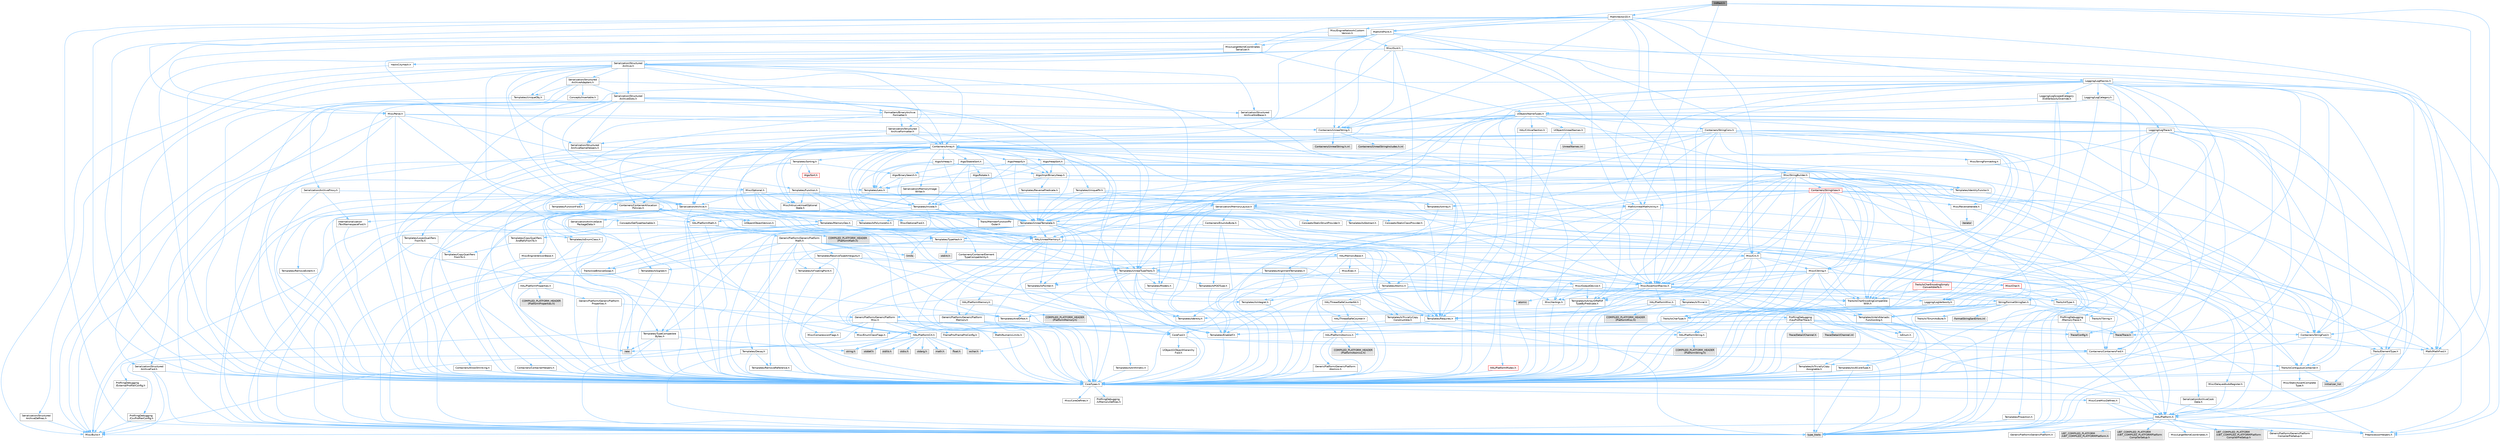 digraph "IntRect.h"
{
 // INTERACTIVE_SVG=YES
 // LATEX_PDF_SIZE
  bgcolor="transparent";
  edge [fontname=Helvetica,fontsize=10,labelfontname=Helvetica,labelfontsize=10];
  node [fontname=Helvetica,fontsize=10,shape=box,height=0.2,width=0.4];
  Node1 [id="Node000001",label="IntRect.h",height=0.2,width=0.4,color="gray40", fillcolor="grey60", style="filled", fontcolor="black",tooltip=" "];
  Node1 -> Node2 [id="edge1_Node000001_Node000002",color="steelblue1",style="solid",tooltip=" "];
  Node2 [id="Node000002",label="CoreTypes.h",height=0.2,width=0.4,color="grey40", fillcolor="white", style="filled",URL="$dc/dec/CoreTypes_8h.html",tooltip=" "];
  Node2 -> Node3 [id="edge2_Node000002_Node000003",color="steelblue1",style="solid",tooltip=" "];
  Node3 [id="Node000003",label="HAL/Platform.h",height=0.2,width=0.4,color="grey40", fillcolor="white", style="filled",URL="$d9/dd0/Platform_8h.html",tooltip=" "];
  Node3 -> Node4 [id="edge3_Node000003_Node000004",color="steelblue1",style="solid",tooltip=" "];
  Node4 [id="Node000004",label="Misc/Build.h",height=0.2,width=0.4,color="grey40", fillcolor="white", style="filled",URL="$d3/dbb/Build_8h.html",tooltip=" "];
  Node3 -> Node5 [id="edge4_Node000003_Node000005",color="steelblue1",style="solid",tooltip=" "];
  Node5 [id="Node000005",label="Misc/LargeWorldCoordinates.h",height=0.2,width=0.4,color="grey40", fillcolor="white", style="filled",URL="$d2/dcb/LargeWorldCoordinates_8h.html",tooltip=" "];
  Node3 -> Node6 [id="edge5_Node000003_Node000006",color="steelblue1",style="solid",tooltip=" "];
  Node6 [id="Node000006",label="type_traits",height=0.2,width=0.4,color="grey60", fillcolor="#E0E0E0", style="filled",tooltip=" "];
  Node3 -> Node7 [id="edge6_Node000003_Node000007",color="steelblue1",style="solid",tooltip=" "];
  Node7 [id="Node000007",label="PreprocessorHelpers.h",height=0.2,width=0.4,color="grey40", fillcolor="white", style="filled",URL="$db/ddb/PreprocessorHelpers_8h.html",tooltip=" "];
  Node3 -> Node8 [id="edge7_Node000003_Node000008",color="steelblue1",style="solid",tooltip=" "];
  Node8 [id="Node000008",label="UBT_COMPILED_PLATFORM\l/UBT_COMPILED_PLATFORMPlatform\lCompilerPreSetup.h",height=0.2,width=0.4,color="grey60", fillcolor="#E0E0E0", style="filled",tooltip=" "];
  Node3 -> Node9 [id="edge8_Node000003_Node000009",color="steelblue1",style="solid",tooltip=" "];
  Node9 [id="Node000009",label="GenericPlatform/GenericPlatform\lCompilerPreSetup.h",height=0.2,width=0.4,color="grey40", fillcolor="white", style="filled",URL="$d9/dc8/GenericPlatformCompilerPreSetup_8h.html",tooltip=" "];
  Node3 -> Node10 [id="edge9_Node000003_Node000010",color="steelblue1",style="solid",tooltip=" "];
  Node10 [id="Node000010",label="GenericPlatform/GenericPlatform.h",height=0.2,width=0.4,color="grey40", fillcolor="white", style="filled",URL="$d6/d84/GenericPlatform_8h.html",tooltip=" "];
  Node3 -> Node11 [id="edge10_Node000003_Node000011",color="steelblue1",style="solid",tooltip=" "];
  Node11 [id="Node000011",label="UBT_COMPILED_PLATFORM\l/UBT_COMPILED_PLATFORMPlatform.h",height=0.2,width=0.4,color="grey60", fillcolor="#E0E0E0", style="filled",tooltip=" "];
  Node3 -> Node12 [id="edge11_Node000003_Node000012",color="steelblue1",style="solid",tooltip=" "];
  Node12 [id="Node000012",label="UBT_COMPILED_PLATFORM\l/UBT_COMPILED_PLATFORMPlatform\lCompilerSetup.h",height=0.2,width=0.4,color="grey60", fillcolor="#E0E0E0", style="filled",tooltip=" "];
  Node2 -> Node13 [id="edge12_Node000002_Node000013",color="steelblue1",style="solid",tooltip=" "];
  Node13 [id="Node000013",label="ProfilingDebugging\l/UMemoryDefines.h",height=0.2,width=0.4,color="grey40", fillcolor="white", style="filled",URL="$d2/da2/UMemoryDefines_8h.html",tooltip=" "];
  Node2 -> Node14 [id="edge13_Node000002_Node000014",color="steelblue1",style="solid",tooltip=" "];
  Node14 [id="Node000014",label="Misc/CoreMiscDefines.h",height=0.2,width=0.4,color="grey40", fillcolor="white", style="filled",URL="$da/d38/CoreMiscDefines_8h.html",tooltip=" "];
  Node14 -> Node3 [id="edge14_Node000014_Node000003",color="steelblue1",style="solid",tooltip=" "];
  Node14 -> Node7 [id="edge15_Node000014_Node000007",color="steelblue1",style="solid",tooltip=" "];
  Node2 -> Node15 [id="edge16_Node000002_Node000015",color="steelblue1",style="solid",tooltip=" "];
  Node15 [id="Node000015",label="Misc/CoreDefines.h",height=0.2,width=0.4,color="grey40", fillcolor="white", style="filled",URL="$d3/dd2/CoreDefines_8h.html",tooltip=" "];
  Node1 -> Node16 [id="edge17_Node000001_Node000016",color="steelblue1",style="solid",tooltip=" "];
  Node16 [id="Node000016",label="Math/MathFwd.h",height=0.2,width=0.4,color="grey40", fillcolor="white", style="filled",URL="$d2/d10/MathFwd_8h.html",tooltip=" "];
  Node16 -> Node3 [id="edge18_Node000016_Node000003",color="steelblue1",style="solid",tooltip=" "];
  Node1 -> Node17 [id="edge19_Node000001_Node000017",color="steelblue1",style="solid",tooltip=" "];
  Node17 [id="Node000017",label="Math/UnrealMathUtility.h",height=0.2,width=0.4,color="grey40", fillcolor="white", style="filled",URL="$db/db8/UnrealMathUtility_8h.html",tooltip=" "];
  Node17 -> Node2 [id="edge20_Node000017_Node000002",color="steelblue1",style="solid",tooltip=" "];
  Node17 -> Node18 [id="edge21_Node000017_Node000018",color="steelblue1",style="solid",tooltip=" "];
  Node18 [id="Node000018",label="Misc/AssertionMacros.h",height=0.2,width=0.4,color="grey40", fillcolor="white", style="filled",URL="$d0/dfa/AssertionMacros_8h.html",tooltip=" "];
  Node18 -> Node2 [id="edge22_Node000018_Node000002",color="steelblue1",style="solid",tooltip=" "];
  Node18 -> Node3 [id="edge23_Node000018_Node000003",color="steelblue1",style="solid",tooltip=" "];
  Node18 -> Node19 [id="edge24_Node000018_Node000019",color="steelblue1",style="solid",tooltip=" "];
  Node19 [id="Node000019",label="HAL/PlatformMisc.h",height=0.2,width=0.4,color="grey40", fillcolor="white", style="filled",URL="$d0/df5/PlatformMisc_8h.html",tooltip=" "];
  Node19 -> Node2 [id="edge25_Node000019_Node000002",color="steelblue1",style="solid",tooltip=" "];
  Node19 -> Node20 [id="edge26_Node000019_Node000020",color="steelblue1",style="solid",tooltip=" "];
  Node20 [id="Node000020",label="GenericPlatform/GenericPlatform\lMisc.h",height=0.2,width=0.4,color="grey40", fillcolor="white", style="filled",URL="$db/d9a/GenericPlatformMisc_8h.html",tooltip=" "];
  Node20 -> Node21 [id="edge27_Node000020_Node000021",color="steelblue1",style="solid",tooltip=" "];
  Node21 [id="Node000021",label="Containers/StringFwd.h",height=0.2,width=0.4,color="grey40", fillcolor="white", style="filled",URL="$df/d37/StringFwd_8h.html",tooltip=" "];
  Node21 -> Node2 [id="edge28_Node000021_Node000002",color="steelblue1",style="solid",tooltip=" "];
  Node21 -> Node22 [id="edge29_Node000021_Node000022",color="steelblue1",style="solid",tooltip=" "];
  Node22 [id="Node000022",label="Traits/ElementType.h",height=0.2,width=0.4,color="grey40", fillcolor="white", style="filled",URL="$d5/d4f/ElementType_8h.html",tooltip=" "];
  Node22 -> Node3 [id="edge30_Node000022_Node000003",color="steelblue1",style="solid",tooltip=" "];
  Node22 -> Node23 [id="edge31_Node000022_Node000023",color="steelblue1",style="solid",tooltip=" "];
  Node23 [id="Node000023",label="initializer_list",height=0.2,width=0.4,color="grey60", fillcolor="#E0E0E0", style="filled",tooltip=" "];
  Node22 -> Node6 [id="edge32_Node000022_Node000006",color="steelblue1",style="solid",tooltip=" "];
  Node21 -> Node24 [id="edge33_Node000021_Node000024",color="steelblue1",style="solid",tooltip=" "];
  Node24 [id="Node000024",label="Traits/IsContiguousContainer.h",height=0.2,width=0.4,color="grey40", fillcolor="white", style="filled",URL="$d5/d3c/IsContiguousContainer_8h.html",tooltip=" "];
  Node24 -> Node2 [id="edge34_Node000024_Node000002",color="steelblue1",style="solid",tooltip=" "];
  Node24 -> Node25 [id="edge35_Node000024_Node000025",color="steelblue1",style="solid",tooltip=" "];
  Node25 [id="Node000025",label="Misc/StaticAssertComplete\lType.h",height=0.2,width=0.4,color="grey40", fillcolor="white", style="filled",URL="$d5/d4e/StaticAssertCompleteType_8h.html",tooltip=" "];
  Node24 -> Node23 [id="edge36_Node000024_Node000023",color="steelblue1",style="solid",tooltip=" "];
  Node20 -> Node26 [id="edge37_Node000020_Node000026",color="steelblue1",style="solid",tooltip=" "];
  Node26 [id="Node000026",label="CoreFwd.h",height=0.2,width=0.4,color="grey40", fillcolor="white", style="filled",URL="$d1/d1e/CoreFwd_8h.html",tooltip=" "];
  Node26 -> Node2 [id="edge38_Node000026_Node000002",color="steelblue1",style="solid",tooltip=" "];
  Node26 -> Node27 [id="edge39_Node000026_Node000027",color="steelblue1",style="solid",tooltip=" "];
  Node27 [id="Node000027",label="Containers/ContainersFwd.h",height=0.2,width=0.4,color="grey40", fillcolor="white", style="filled",URL="$d4/d0a/ContainersFwd_8h.html",tooltip=" "];
  Node27 -> Node3 [id="edge40_Node000027_Node000003",color="steelblue1",style="solid",tooltip=" "];
  Node27 -> Node2 [id="edge41_Node000027_Node000002",color="steelblue1",style="solid",tooltip=" "];
  Node27 -> Node24 [id="edge42_Node000027_Node000024",color="steelblue1",style="solid",tooltip=" "];
  Node26 -> Node16 [id="edge43_Node000026_Node000016",color="steelblue1",style="solid",tooltip=" "];
  Node26 -> Node28 [id="edge44_Node000026_Node000028",color="steelblue1",style="solid",tooltip=" "];
  Node28 [id="Node000028",label="UObject/UObjectHierarchy\lFwd.h",height=0.2,width=0.4,color="grey40", fillcolor="white", style="filled",URL="$d3/d13/UObjectHierarchyFwd_8h.html",tooltip=" "];
  Node20 -> Node2 [id="edge45_Node000020_Node000002",color="steelblue1",style="solid",tooltip=" "];
  Node20 -> Node29 [id="edge46_Node000020_Node000029",color="steelblue1",style="solid",tooltip=" "];
  Node29 [id="Node000029",label="FramePro/FrameProConfig.h",height=0.2,width=0.4,color="grey40", fillcolor="white", style="filled",URL="$d7/d90/FrameProConfig_8h.html",tooltip=" "];
  Node20 -> Node30 [id="edge47_Node000020_Node000030",color="steelblue1",style="solid",tooltip=" "];
  Node30 [id="Node000030",label="HAL/PlatformCrt.h",height=0.2,width=0.4,color="grey40", fillcolor="white", style="filled",URL="$d8/d75/PlatformCrt_8h.html",tooltip=" "];
  Node30 -> Node31 [id="edge48_Node000030_Node000031",color="steelblue1",style="solid",tooltip=" "];
  Node31 [id="Node000031",label="new",height=0.2,width=0.4,color="grey60", fillcolor="#E0E0E0", style="filled",tooltip=" "];
  Node30 -> Node32 [id="edge49_Node000030_Node000032",color="steelblue1",style="solid",tooltip=" "];
  Node32 [id="Node000032",label="wchar.h",height=0.2,width=0.4,color="grey60", fillcolor="#E0E0E0", style="filled",tooltip=" "];
  Node30 -> Node33 [id="edge50_Node000030_Node000033",color="steelblue1",style="solid",tooltip=" "];
  Node33 [id="Node000033",label="stddef.h",height=0.2,width=0.4,color="grey60", fillcolor="#E0E0E0", style="filled",tooltip=" "];
  Node30 -> Node34 [id="edge51_Node000030_Node000034",color="steelblue1",style="solid",tooltip=" "];
  Node34 [id="Node000034",label="stdlib.h",height=0.2,width=0.4,color="grey60", fillcolor="#E0E0E0", style="filled",tooltip=" "];
  Node30 -> Node35 [id="edge52_Node000030_Node000035",color="steelblue1",style="solid",tooltip=" "];
  Node35 [id="Node000035",label="stdio.h",height=0.2,width=0.4,color="grey60", fillcolor="#E0E0E0", style="filled",tooltip=" "];
  Node30 -> Node36 [id="edge53_Node000030_Node000036",color="steelblue1",style="solid",tooltip=" "];
  Node36 [id="Node000036",label="stdarg.h",height=0.2,width=0.4,color="grey60", fillcolor="#E0E0E0", style="filled",tooltip=" "];
  Node30 -> Node37 [id="edge54_Node000030_Node000037",color="steelblue1",style="solid",tooltip=" "];
  Node37 [id="Node000037",label="math.h",height=0.2,width=0.4,color="grey60", fillcolor="#E0E0E0", style="filled",tooltip=" "];
  Node30 -> Node38 [id="edge55_Node000030_Node000038",color="steelblue1",style="solid",tooltip=" "];
  Node38 [id="Node000038",label="float.h",height=0.2,width=0.4,color="grey60", fillcolor="#E0E0E0", style="filled",tooltip=" "];
  Node30 -> Node39 [id="edge56_Node000030_Node000039",color="steelblue1",style="solid",tooltip=" "];
  Node39 [id="Node000039",label="string.h",height=0.2,width=0.4,color="grey60", fillcolor="#E0E0E0", style="filled",tooltip=" "];
  Node20 -> Node40 [id="edge57_Node000020_Node000040",color="steelblue1",style="solid",tooltip=" "];
  Node40 [id="Node000040",label="Math/NumericLimits.h",height=0.2,width=0.4,color="grey40", fillcolor="white", style="filled",URL="$df/d1b/NumericLimits_8h.html",tooltip=" "];
  Node40 -> Node2 [id="edge58_Node000040_Node000002",color="steelblue1",style="solid",tooltip=" "];
  Node20 -> Node41 [id="edge59_Node000020_Node000041",color="steelblue1",style="solid",tooltip=" "];
  Node41 [id="Node000041",label="Misc/CompressionFlags.h",height=0.2,width=0.4,color="grey40", fillcolor="white", style="filled",URL="$d9/d76/CompressionFlags_8h.html",tooltip=" "];
  Node20 -> Node42 [id="edge60_Node000020_Node000042",color="steelblue1",style="solid",tooltip=" "];
  Node42 [id="Node000042",label="Misc/EnumClassFlags.h",height=0.2,width=0.4,color="grey40", fillcolor="white", style="filled",URL="$d8/de7/EnumClassFlags_8h.html",tooltip=" "];
  Node20 -> Node43 [id="edge61_Node000020_Node000043",color="steelblue1",style="solid",tooltip=" "];
  Node43 [id="Node000043",label="ProfilingDebugging\l/CsvProfilerConfig.h",height=0.2,width=0.4,color="grey40", fillcolor="white", style="filled",URL="$d3/d88/CsvProfilerConfig_8h.html",tooltip=" "];
  Node43 -> Node4 [id="edge62_Node000043_Node000004",color="steelblue1",style="solid",tooltip=" "];
  Node20 -> Node44 [id="edge63_Node000020_Node000044",color="steelblue1",style="solid",tooltip=" "];
  Node44 [id="Node000044",label="ProfilingDebugging\l/ExternalProfilerConfig.h",height=0.2,width=0.4,color="grey40", fillcolor="white", style="filled",URL="$d3/dbb/ExternalProfilerConfig_8h.html",tooltip=" "];
  Node44 -> Node4 [id="edge64_Node000044_Node000004",color="steelblue1",style="solid",tooltip=" "];
  Node19 -> Node45 [id="edge65_Node000019_Node000045",color="steelblue1",style="solid",tooltip=" "];
  Node45 [id="Node000045",label="COMPILED_PLATFORM_HEADER\l(PlatformMisc.h)",height=0.2,width=0.4,color="grey60", fillcolor="#E0E0E0", style="filled",tooltip=" "];
  Node19 -> Node46 [id="edge66_Node000019_Node000046",color="steelblue1",style="solid",tooltip=" "];
  Node46 [id="Node000046",label="ProfilingDebugging\l/CpuProfilerTrace.h",height=0.2,width=0.4,color="grey40", fillcolor="white", style="filled",URL="$da/dcb/CpuProfilerTrace_8h.html",tooltip=" "];
  Node46 -> Node2 [id="edge67_Node000046_Node000002",color="steelblue1",style="solid",tooltip=" "];
  Node46 -> Node27 [id="edge68_Node000046_Node000027",color="steelblue1",style="solid",tooltip=" "];
  Node46 -> Node47 [id="edge69_Node000046_Node000047",color="steelblue1",style="solid",tooltip=" "];
  Node47 [id="Node000047",label="HAL/PlatformAtomics.h",height=0.2,width=0.4,color="grey40", fillcolor="white", style="filled",URL="$d3/d36/PlatformAtomics_8h.html",tooltip=" "];
  Node47 -> Node2 [id="edge70_Node000047_Node000002",color="steelblue1",style="solid",tooltip=" "];
  Node47 -> Node48 [id="edge71_Node000047_Node000048",color="steelblue1",style="solid",tooltip=" "];
  Node48 [id="Node000048",label="GenericPlatform/GenericPlatform\lAtomics.h",height=0.2,width=0.4,color="grey40", fillcolor="white", style="filled",URL="$da/d72/GenericPlatformAtomics_8h.html",tooltip=" "];
  Node48 -> Node2 [id="edge72_Node000048_Node000002",color="steelblue1",style="solid",tooltip=" "];
  Node47 -> Node49 [id="edge73_Node000047_Node000049",color="steelblue1",style="solid",tooltip=" "];
  Node49 [id="Node000049",label="COMPILED_PLATFORM_HEADER\l(PlatformAtomics.h)",height=0.2,width=0.4,color="grey60", fillcolor="#E0E0E0", style="filled",tooltip=" "];
  Node46 -> Node7 [id="edge74_Node000046_Node000007",color="steelblue1",style="solid",tooltip=" "];
  Node46 -> Node4 [id="edge75_Node000046_Node000004",color="steelblue1",style="solid",tooltip=" "];
  Node46 -> Node50 [id="edge76_Node000046_Node000050",color="steelblue1",style="solid",tooltip=" "];
  Node50 [id="Node000050",label="Trace/Config.h",height=0.2,width=0.4,color="grey60", fillcolor="#E0E0E0", style="filled",tooltip=" "];
  Node46 -> Node51 [id="edge77_Node000046_Node000051",color="steelblue1",style="solid",tooltip=" "];
  Node51 [id="Node000051",label="Trace/Detail/Channel.h",height=0.2,width=0.4,color="grey60", fillcolor="#E0E0E0", style="filled",tooltip=" "];
  Node46 -> Node52 [id="edge78_Node000046_Node000052",color="steelblue1",style="solid",tooltip=" "];
  Node52 [id="Node000052",label="Trace/Detail/Channel.inl",height=0.2,width=0.4,color="grey60", fillcolor="#E0E0E0", style="filled",tooltip=" "];
  Node46 -> Node53 [id="edge79_Node000046_Node000053",color="steelblue1",style="solid",tooltip=" "];
  Node53 [id="Node000053",label="Trace/Trace.h",height=0.2,width=0.4,color="grey60", fillcolor="#E0E0E0", style="filled",tooltip=" "];
  Node18 -> Node7 [id="edge80_Node000018_Node000007",color="steelblue1",style="solid",tooltip=" "];
  Node18 -> Node54 [id="edge81_Node000018_Node000054",color="steelblue1",style="solid",tooltip=" "];
  Node54 [id="Node000054",label="Templates/EnableIf.h",height=0.2,width=0.4,color="grey40", fillcolor="white", style="filled",URL="$d7/d60/EnableIf_8h.html",tooltip=" "];
  Node54 -> Node2 [id="edge82_Node000054_Node000002",color="steelblue1",style="solid",tooltip=" "];
  Node18 -> Node55 [id="edge83_Node000018_Node000055",color="steelblue1",style="solid",tooltip=" "];
  Node55 [id="Node000055",label="Templates/IsArrayOrRefOf\lTypeByPredicate.h",height=0.2,width=0.4,color="grey40", fillcolor="white", style="filled",URL="$d6/da1/IsArrayOrRefOfTypeByPredicate_8h.html",tooltip=" "];
  Node55 -> Node2 [id="edge84_Node000055_Node000002",color="steelblue1",style="solid",tooltip=" "];
  Node18 -> Node56 [id="edge85_Node000018_Node000056",color="steelblue1",style="solid",tooltip=" "];
  Node56 [id="Node000056",label="Templates/IsValidVariadic\lFunctionArg.h",height=0.2,width=0.4,color="grey40", fillcolor="white", style="filled",URL="$d0/dc8/IsValidVariadicFunctionArg_8h.html",tooltip=" "];
  Node56 -> Node2 [id="edge86_Node000056_Node000002",color="steelblue1",style="solid",tooltip=" "];
  Node56 -> Node57 [id="edge87_Node000056_Node000057",color="steelblue1",style="solid",tooltip=" "];
  Node57 [id="Node000057",label="IsEnum.h",height=0.2,width=0.4,color="grey40", fillcolor="white", style="filled",URL="$d4/de5/IsEnum_8h.html",tooltip=" "];
  Node56 -> Node6 [id="edge88_Node000056_Node000006",color="steelblue1",style="solid",tooltip=" "];
  Node18 -> Node58 [id="edge89_Node000018_Node000058",color="steelblue1",style="solid",tooltip=" "];
  Node58 [id="Node000058",label="Traits/IsCharEncodingCompatible\lWith.h",height=0.2,width=0.4,color="grey40", fillcolor="white", style="filled",URL="$df/dd1/IsCharEncodingCompatibleWith_8h.html",tooltip=" "];
  Node58 -> Node6 [id="edge90_Node000058_Node000006",color="steelblue1",style="solid",tooltip=" "];
  Node58 -> Node59 [id="edge91_Node000058_Node000059",color="steelblue1",style="solid",tooltip=" "];
  Node59 [id="Node000059",label="Traits/IsCharType.h",height=0.2,width=0.4,color="grey40", fillcolor="white", style="filled",URL="$db/d51/IsCharType_8h.html",tooltip=" "];
  Node59 -> Node2 [id="edge92_Node000059_Node000002",color="steelblue1",style="solid",tooltip=" "];
  Node18 -> Node60 [id="edge93_Node000018_Node000060",color="steelblue1",style="solid",tooltip=" "];
  Node60 [id="Node000060",label="Misc/VarArgs.h",height=0.2,width=0.4,color="grey40", fillcolor="white", style="filled",URL="$d5/d6f/VarArgs_8h.html",tooltip=" "];
  Node60 -> Node2 [id="edge94_Node000060_Node000002",color="steelblue1",style="solid",tooltip=" "];
  Node18 -> Node61 [id="edge95_Node000018_Node000061",color="steelblue1",style="solid",tooltip=" "];
  Node61 [id="Node000061",label="String/FormatStringSan.h",height=0.2,width=0.4,color="grey40", fillcolor="white", style="filled",URL="$d3/d8b/FormatStringSan_8h.html",tooltip=" "];
  Node61 -> Node6 [id="edge96_Node000061_Node000006",color="steelblue1",style="solid",tooltip=" "];
  Node61 -> Node2 [id="edge97_Node000061_Node000002",color="steelblue1",style="solid",tooltip=" "];
  Node61 -> Node62 [id="edge98_Node000061_Node000062",color="steelblue1",style="solid",tooltip=" "];
  Node62 [id="Node000062",label="Templates/Requires.h",height=0.2,width=0.4,color="grey40", fillcolor="white", style="filled",URL="$dc/d96/Requires_8h.html",tooltip=" "];
  Node62 -> Node54 [id="edge99_Node000062_Node000054",color="steelblue1",style="solid",tooltip=" "];
  Node62 -> Node6 [id="edge100_Node000062_Node000006",color="steelblue1",style="solid",tooltip=" "];
  Node61 -> Node63 [id="edge101_Node000061_Node000063",color="steelblue1",style="solid",tooltip=" "];
  Node63 [id="Node000063",label="Templates/Identity.h",height=0.2,width=0.4,color="grey40", fillcolor="white", style="filled",URL="$d0/dd5/Identity_8h.html",tooltip=" "];
  Node61 -> Node56 [id="edge102_Node000061_Node000056",color="steelblue1",style="solid",tooltip=" "];
  Node61 -> Node59 [id="edge103_Node000061_Node000059",color="steelblue1",style="solid",tooltip=" "];
  Node61 -> Node64 [id="edge104_Node000061_Node000064",color="steelblue1",style="solid",tooltip=" "];
  Node64 [id="Node000064",label="Traits/IsTEnumAsByte.h",height=0.2,width=0.4,color="grey40", fillcolor="white", style="filled",URL="$d1/de6/IsTEnumAsByte_8h.html",tooltip=" "];
  Node61 -> Node65 [id="edge105_Node000061_Node000065",color="steelblue1",style="solid",tooltip=" "];
  Node65 [id="Node000065",label="Traits/IsTString.h",height=0.2,width=0.4,color="grey40", fillcolor="white", style="filled",URL="$d0/df8/IsTString_8h.html",tooltip=" "];
  Node65 -> Node27 [id="edge106_Node000065_Node000027",color="steelblue1",style="solid",tooltip=" "];
  Node61 -> Node27 [id="edge107_Node000061_Node000027",color="steelblue1",style="solid",tooltip=" "];
  Node61 -> Node66 [id="edge108_Node000061_Node000066",color="steelblue1",style="solid",tooltip=" "];
  Node66 [id="Node000066",label="FormatStringSanErrors.inl",height=0.2,width=0.4,color="grey60", fillcolor="#E0E0E0", style="filled",tooltip=" "];
  Node18 -> Node67 [id="edge109_Node000018_Node000067",color="steelblue1",style="solid",tooltip=" "];
  Node67 [id="Node000067",label="atomic",height=0.2,width=0.4,color="grey60", fillcolor="#E0E0E0", style="filled",tooltip=" "];
  Node17 -> Node68 [id="edge110_Node000017_Node000068",color="steelblue1",style="solid",tooltip=" "];
  Node68 [id="Node000068",label="HAL/PlatformMath.h",height=0.2,width=0.4,color="grey40", fillcolor="white", style="filled",URL="$dc/d53/PlatformMath_8h.html",tooltip=" "];
  Node68 -> Node2 [id="edge111_Node000068_Node000002",color="steelblue1",style="solid",tooltip=" "];
  Node68 -> Node69 [id="edge112_Node000068_Node000069",color="steelblue1",style="solid",tooltip=" "];
  Node69 [id="Node000069",label="GenericPlatform/GenericPlatform\lMath.h",height=0.2,width=0.4,color="grey40", fillcolor="white", style="filled",URL="$d5/d79/GenericPlatformMath_8h.html",tooltip=" "];
  Node69 -> Node2 [id="edge113_Node000069_Node000002",color="steelblue1",style="solid",tooltip=" "];
  Node69 -> Node27 [id="edge114_Node000069_Node000027",color="steelblue1",style="solid",tooltip=" "];
  Node69 -> Node30 [id="edge115_Node000069_Node000030",color="steelblue1",style="solid",tooltip=" "];
  Node69 -> Node70 [id="edge116_Node000069_Node000070",color="steelblue1",style="solid",tooltip=" "];
  Node70 [id="Node000070",label="Templates/AndOrNot.h",height=0.2,width=0.4,color="grey40", fillcolor="white", style="filled",URL="$db/d0a/AndOrNot_8h.html",tooltip=" "];
  Node70 -> Node2 [id="edge117_Node000070_Node000002",color="steelblue1",style="solid",tooltip=" "];
  Node69 -> Node71 [id="edge118_Node000069_Node000071",color="steelblue1",style="solid",tooltip=" "];
  Node71 [id="Node000071",label="Templates/Decay.h",height=0.2,width=0.4,color="grey40", fillcolor="white", style="filled",URL="$dd/d0f/Decay_8h.html",tooltip=" "];
  Node71 -> Node2 [id="edge119_Node000071_Node000002",color="steelblue1",style="solid",tooltip=" "];
  Node71 -> Node72 [id="edge120_Node000071_Node000072",color="steelblue1",style="solid",tooltip=" "];
  Node72 [id="Node000072",label="Templates/RemoveReference.h",height=0.2,width=0.4,color="grey40", fillcolor="white", style="filled",URL="$da/dbe/RemoveReference_8h.html",tooltip=" "];
  Node72 -> Node2 [id="edge121_Node000072_Node000002",color="steelblue1",style="solid",tooltip=" "];
  Node71 -> Node6 [id="edge122_Node000071_Node000006",color="steelblue1",style="solid",tooltip=" "];
  Node69 -> Node73 [id="edge123_Node000069_Node000073",color="steelblue1",style="solid",tooltip=" "];
  Node73 [id="Node000073",label="Templates/IsFloatingPoint.h",height=0.2,width=0.4,color="grey40", fillcolor="white", style="filled",URL="$d3/d11/IsFloatingPoint_8h.html",tooltip=" "];
  Node73 -> Node2 [id="edge124_Node000073_Node000002",color="steelblue1",style="solid",tooltip=" "];
  Node69 -> Node74 [id="edge125_Node000069_Node000074",color="steelblue1",style="solid",tooltip=" "];
  Node74 [id="Node000074",label="Templates/UnrealTypeTraits.h",height=0.2,width=0.4,color="grey40", fillcolor="white", style="filled",URL="$d2/d2d/UnrealTypeTraits_8h.html",tooltip=" "];
  Node74 -> Node2 [id="edge126_Node000074_Node000002",color="steelblue1",style="solid",tooltip=" "];
  Node74 -> Node75 [id="edge127_Node000074_Node000075",color="steelblue1",style="solid",tooltip=" "];
  Node75 [id="Node000075",label="Templates/IsPointer.h",height=0.2,width=0.4,color="grey40", fillcolor="white", style="filled",URL="$d7/d05/IsPointer_8h.html",tooltip=" "];
  Node75 -> Node2 [id="edge128_Node000075_Node000002",color="steelblue1",style="solid",tooltip=" "];
  Node74 -> Node18 [id="edge129_Node000074_Node000018",color="steelblue1",style="solid",tooltip=" "];
  Node74 -> Node70 [id="edge130_Node000074_Node000070",color="steelblue1",style="solid",tooltip=" "];
  Node74 -> Node54 [id="edge131_Node000074_Node000054",color="steelblue1",style="solid",tooltip=" "];
  Node74 -> Node76 [id="edge132_Node000074_Node000076",color="steelblue1",style="solid",tooltip=" "];
  Node76 [id="Node000076",label="Templates/IsArithmetic.h",height=0.2,width=0.4,color="grey40", fillcolor="white", style="filled",URL="$d2/d5d/IsArithmetic_8h.html",tooltip=" "];
  Node76 -> Node2 [id="edge133_Node000076_Node000002",color="steelblue1",style="solid",tooltip=" "];
  Node74 -> Node57 [id="edge134_Node000074_Node000057",color="steelblue1",style="solid",tooltip=" "];
  Node74 -> Node77 [id="edge135_Node000074_Node000077",color="steelblue1",style="solid",tooltip=" "];
  Node77 [id="Node000077",label="Templates/Models.h",height=0.2,width=0.4,color="grey40", fillcolor="white", style="filled",URL="$d3/d0c/Models_8h.html",tooltip=" "];
  Node77 -> Node63 [id="edge136_Node000077_Node000063",color="steelblue1",style="solid",tooltip=" "];
  Node74 -> Node78 [id="edge137_Node000074_Node000078",color="steelblue1",style="solid",tooltip=" "];
  Node78 [id="Node000078",label="Templates/IsPODType.h",height=0.2,width=0.4,color="grey40", fillcolor="white", style="filled",URL="$d7/db1/IsPODType_8h.html",tooltip=" "];
  Node78 -> Node2 [id="edge138_Node000078_Node000002",color="steelblue1",style="solid",tooltip=" "];
  Node74 -> Node79 [id="edge139_Node000074_Node000079",color="steelblue1",style="solid",tooltip=" "];
  Node79 [id="Node000079",label="Templates/IsUECoreType.h",height=0.2,width=0.4,color="grey40", fillcolor="white", style="filled",URL="$d1/db8/IsUECoreType_8h.html",tooltip=" "];
  Node79 -> Node2 [id="edge140_Node000079_Node000002",color="steelblue1",style="solid",tooltip=" "];
  Node79 -> Node6 [id="edge141_Node000079_Node000006",color="steelblue1",style="solid",tooltip=" "];
  Node74 -> Node80 [id="edge142_Node000074_Node000080",color="steelblue1",style="solid",tooltip=" "];
  Node80 [id="Node000080",label="Templates/IsTriviallyCopy\lConstructible.h",height=0.2,width=0.4,color="grey40", fillcolor="white", style="filled",URL="$d3/d78/IsTriviallyCopyConstructible_8h.html",tooltip=" "];
  Node80 -> Node2 [id="edge143_Node000080_Node000002",color="steelblue1",style="solid",tooltip=" "];
  Node80 -> Node6 [id="edge144_Node000080_Node000006",color="steelblue1",style="solid",tooltip=" "];
  Node69 -> Node62 [id="edge145_Node000069_Node000062",color="steelblue1",style="solid",tooltip=" "];
  Node69 -> Node81 [id="edge146_Node000069_Node000081",color="steelblue1",style="solid",tooltip=" "];
  Node81 [id="Node000081",label="Templates/ResolveTypeAmbiguity.h",height=0.2,width=0.4,color="grey40", fillcolor="white", style="filled",URL="$df/d1f/ResolveTypeAmbiguity_8h.html",tooltip=" "];
  Node81 -> Node2 [id="edge147_Node000081_Node000002",color="steelblue1",style="solid",tooltip=" "];
  Node81 -> Node73 [id="edge148_Node000081_Node000073",color="steelblue1",style="solid",tooltip=" "];
  Node81 -> Node74 [id="edge149_Node000081_Node000074",color="steelblue1",style="solid",tooltip=" "];
  Node81 -> Node82 [id="edge150_Node000081_Node000082",color="steelblue1",style="solid",tooltip=" "];
  Node82 [id="Node000082",label="Templates/IsSigned.h",height=0.2,width=0.4,color="grey40", fillcolor="white", style="filled",URL="$d8/dd8/IsSigned_8h.html",tooltip=" "];
  Node82 -> Node2 [id="edge151_Node000082_Node000002",color="steelblue1",style="solid",tooltip=" "];
  Node81 -> Node83 [id="edge152_Node000081_Node000083",color="steelblue1",style="solid",tooltip=" "];
  Node83 [id="Node000083",label="Templates/IsIntegral.h",height=0.2,width=0.4,color="grey40", fillcolor="white", style="filled",URL="$da/d64/IsIntegral_8h.html",tooltip=" "];
  Node83 -> Node2 [id="edge153_Node000083_Node000002",color="steelblue1",style="solid",tooltip=" "];
  Node81 -> Node62 [id="edge154_Node000081_Node000062",color="steelblue1",style="solid",tooltip=" "];
  Node69 -> Node84 [id="edge155_Node000069_Node000084",color="steelblue1",style="solid",tooltip=" "];
  Node84 [id="Node000084",label="Templates/TypeCompatible\lBytes.h",height=0.2,width=0.4,color="grey40", fillcolor="white", style="filled",URL="$df/d0a/TypeCompatibleBytes_8h.html",tooltip=" "];
  Node84 -> Node2 [id="edge156_Node000084_Node000002",color="steelblue1",style="solid",tooltip=" "];
  Node84 -> Node39 [id="edge157_Node000084_Node000039",color="steelblue1",style="solid",tooltip=" "];
  Node84 -> Node31 [id="edge158_Node000084_Node000031",color="steelblue1",style="solid",tooltip=" "];
  Node84 -> Node6 [id="edge159_Node000084_Node000006",color="steelblue1",style="solid",tooltip=" "];
  Node69 -> Node85 [id="edge160_Node000069_Node000085",color="steelblue1",style="solid",tooltip=" "];
  Node85 [id="Node000085",label="limits",height=0.2,width=0.4,color="grey60", fillcolor="#E0E0E0", style="filled",tooltip=" "];
  Node69 -> Node6 [id="edge161_Node000069_Node000006",color="steelblue1",style="solid",tooltip=" "];
  Node68 -> Node86 [id="edge162_Node000068_Node000086",color="steelblue1",style="solid",tooltip=" "];
  Node86 [id="Node000086",label="COMPILED_PLATFORM_HEADER\l(PlatformMath.h)",height=0.2,width=0.4,color="grey60", fillcolor="#E0E0E0", style="filled",tooltip=" "];
  Node17 -> Node16 [id="edge163_Node000017_Node000016",color="steelblue1",style="solid",tooltip=" "];
  Node17 -> Node63 [id="edge164_Node000017_Node000063",color="steelblue1",style="solid",tooltip=" "];
  Node17 -> Node62 [id="edge165_Node000017_Node000062",color="steelblue1",style="solid",tooltip=" "];
  Node1 -> Node87 [id="edge166_Node000001_Node000087",color="steelblue1",style="solid",tooltip=" "];
  Node87 [id="Node000087",label="Containers/UnrealString.h",height=0.2,width=0.4,color="grey40", fillcolor="white", style="filled",URL="$d5/dba/UnrealString_8h.html",tooltip=" "];
  Node87 -> Node88 [id="edge167_Node000087_Node000088",color="steelblue1",style="solid",tooltip=" "];
  Node88 [id="Node000088",label="Containers/UnrealStringIncludes.h.inl",height=0.2,width=0.4,color="grey60", fillcolor="#E0E0E0", style="filled",tooltip=" "];
  Node87 -> Node89 [id="edge168_Node000087_Node000089",color="steelblue1",style="solid",tooltip=" "];
  Node89 [id="Node000089",label="Containers/UnrealString.h.inl",height=0.2,width=0.4,color="grey60", fillcolor="#E0E0E0", style="filled",tooltip=" "];
  Node87 -> Node90 [id="edge169_Node000087_Node000090",color="steelblue1",style="solid",tooltip=" "];
  Node90 [id="Node000090",label="Misc/StringFormatArg.h",height=0.2,width=0.4,color="grey40", fillcolor="white", style="filled",URL="$d2/d16/StringFormatArg_8h.html",tooltip=" "];
  Node90 -> Node27 [id="edge170_Node000090_Node000027",color="steelblue1",style="solid",tooltip=" "];
  Node1 -> Node91 [id="edge171_Node000001_Node000091",color="steelblue1",style="solid",tooltip=" "];
  Node91 [id="Node000091",label="Math/IntPoint.h",height=0.2,width=0.4,color="grey40", fillcolor="white", style="filled",URL="$d3/df7/IntPoint_8h.html",tooltip=" "];
  Node91 -> Node2 [id="edge172_Node000091_Node000002",color="steelblue1",style="solid",tooltip=" "];
  Node91 -> Node18 [id="edge173_Node000091_Node000018",color="steelblue1",style="solid",tooltip=" "];
  Node91 -> Node92 [id="edge174_Node000091_Node000092",color="steelblue1",style="solid",tooltip=" "];
  Node92 [id="Node000092",label="Misc/Parse.h",height=0.2,width=0.4,color="grey40", fillcolor="white", style="filled",URL="$dc/d71/Parse_8h.html",tooltip=" "];
  Node92 -> Node21 [id="edge175_Node000092_Node000021",color="steelblue1",style="solid",tooltip=" "];
  Node92 -> Node87 [id="edge176_Node000092_Node000087",color="steelblue1",style="solid",tooltip=" "];
  Node92 -> Node2 [id="edge177_Node000092_Node000002",color="steelblue1",style="solid",tooltip=" "];
  Node92 -> Node30 [id="edge178_Node000092_Node000030",color="steelblue1",style="solid",tooltip=" "];
  Node92 -> Node4 [id="edge179_Node000092_Node000004",color="steelblue1",style="solid",tooltip=" "];
  Node92 -> Node42 [id="edge180_Node000092_Node000042",color="steelblue1",style="solid",tooltip=" "];
  Node92 -> Node93 [id="edge181_Node000092_Node000093",color="steelblue1",style="solid",tooltip=" "];
  Node93 [id="Node000093",label="Templates/Function.h",height=0.2,width=0.4,color="grey40", fillcolor="white", style="filled",URL="$df/df5/Function_8h.html",tooltip=" "];
  Node93 -> Node2 [id="edge182_Node000093_Node000002",color="steelblue1",style="solid",tooltip=" "];
  Node93 -> Node18 [id="edge183_Node000093_Node000018",color="steelblue1",style="solid",tooltip=" "];
  Node93 -> Node94 [id="edge184_Node000093_Node000094",color="steelblue1",style="solid",tooltip=" "];
  Node94 [id="Node000094",label="Misc/IntrusiveUnsetOptional\lState.h",height=0.2,width=0.4,color="grey40", fillcolor="white", style="filled",URL="$d2/d0a/IntrusiveUnsetOptionalState_8h.html",tooltip=" "];
  Node94 -> Node95 [id="edge185_Node000094_Node000095",color="steelblue1",style="solid",tooltip=" "];
  Node95 [id="Node000095",label="Misc/OptionalFwd.h",height=0.2,width=0.4,color="grey40", fillcolor="white", style="filled",URL="$dc/d50/OptionalFwd_8h.html",tooltip=" "];
  Node93 -> Node96 [id="edge186_Node000093_Node000096",color="steelblue1",style="solid",tooltip=" "];
  Node96 [id="Node000096",label="HAL/UnrealMemory.h",height=0.2,width=0.4,color="grey40", fillcolor="white", style="filled",URL="$d9/d96/UnrealMemory_8h.html",tooltip=" "];
  Node96 -> Node2 [id="edge187_Node000096_Node000002",color="steelblue1",style="solid",tooltip=" "];
  Node96 -> Node97 [id="edge188_Node000096_Node000097",color="steelblue1",style="solid",tooltip=" "];
  Node97 [id="Node000097",label="GenericPlatform/GenericPlatform\lMemory.h",height=0.2,width=0.4,color="grey40", fillcolor="white", style="filled",URL="$dd/d22/GenericPlatformMemory_8h.html",tooltip=" "];
  Node97 -> Node26 [id="edge189_Node000097_Node000026",color="steelblue1",style="solid",tooltip=" "];
  Node97 -> Node2 [id="edge190_Node000097_Node000002",color="steelblue1",style="solid",tooltip=" "];
  Node97 -> Node98 [id="edge191_Node000097_Node000098",color="steelblue1",style="solid",tooltip=" "];
  Node98 [id="Node000098",label="HAL/PlatformString.h",height=0.2,width=0.4,color="grey40", fillcolor="white", style="filled",URL="$db/db5/PlatformString_8h.html",tooltip=" "];
  Node98 -> Node2 [id="edge192_Node000098_Node000002",color="steelblue1",style="solid",tooltip=" "];
  Node98 -> Node99 [id="edge193_Node000098_Node000099",color="steelblue1",style="solid",tooltip=" "];
  Node99 [id="Node000099",label="COMPILED_PLATFORM_HEADER\l(PlatformString.h)",height=0.2,width=0.4,color="grey60", fillcolor="#E0E0E0", style="filled",tooltip=" "];
  Node97 -> Node39 [id="edge194_Node000097_Node000039",color="steelblue1",style="solid",tooltip=" "];
  Node97 -> Node32 [id="edge195_Node000097_Node000032",color="steelblue1",style="solid",tooltip=" "];
  Node96 -> Node100 [id="edge196_Node000096_Node000100",color="steelblue1",style="solid",tooltip=" "];
  Node100 [id="Node000100",label="HAL/MemoryBase.h",height=0.2,width=0.4,color="grey40", fillcolor="white", style="filled",URL="$d6/d9f/MemoryBase_8h.html",tooltip=" "];
  Node100 -> Node2 [id="edge197_Node000100_Node000002",color="steelblue1",style="solid",tooltip=" "];
  Node100 -> Node47 [id="edge198_Node000100_Node000047",color="steelblue1",style="solid",tooltip=" "];
  Node100 -> Node30 [id="edge199_Node000100_Node000030",color="steelblue1",style="solid",tooltip=" "];
  Node100 -> Node101 [id="edge200_Node000100_Node000101",color="steelblue1",style="solid",tooltip=" "];
  Node101 [id="Node000101",label="Misc/Exec.h",height=0.2,width=0.4,color="grey40", fillcolor="white", style="filled",URL="$de/ddb/Exec_8h.html",tooltip=" "];
  Node101 -> Node2 [id="edge201_Node000101_Node000002",color="steelblue1",style="solid",tooltip=" "];
  Node101 -> Node18 [id="edge202_Node000101_Node000018",color="steelblue1",style="solid",tooltip=" "];
  Node100 -> Node102 [id="edge203_Node000100_Node000102",color="steelblue1",style="solid",tooltip=" "];
  Node102 [id="Node000102",label="Misc/OutputDevice.h",height=0.2,width=0.4,color="grey40", fillcolor="white", style="filled",URL="$d7/d32/OutputDevice_8h.html",tooltip=" "];
  Node102 -> Node26 [id="edge204_Node000102_Node000026",color="steelblue1",style="solid",tooltip=" "];
  Node102 -> Node2 [id="edge205_Node000102_Node000002",color="steelblue1",style="solid",tooltip=" "];
  Node102 -> Node103 [id="edge206_Node000102_Node000103",color="steelblue1",style="solid",tooltip=" "];
  Node103 [id="Node000103",label="Logging/LogVerbosity.h",height=0.2,width=0.4,color="grey40", fillcolor="white", style="filled",URL="$d2/d8f/LogVerbosity_8h.html",tooltip=" "];
  Node103 -> Node2 [id="edge207_Node000103_Node000002",color="steelblue1",style="solid",tooltip=" "];
  Node102 -> Node60 [id="edge208_Node000102_Node000060",color="steelblue1",style="solid",tooltip=" "];
  Node102 -> Node55 [id="edge209_Node000102_Node000055",color="steelblue1",style="solid",tooltip=" "];
  Node102 -> Node56 [id="edge210_Node000102_Node000056",color="steelblue1",style="solid",tooltip=" "];
  Node102 -> Node58 [id="edge211_Node000102_Node000058",color="steelblue1",style="solid",tooltip=" "];
  Node100 -> Node104 [id="edge212_Node000100_Node000104",color="steelblue1",style="solid",tooltip=" "];
  Node104 [id="Node000104",label="Templates/Atomic.h",height=0.2,width=0.4,color="grey40", fillcolor="white", style="filled",URL="$d3/d91/Atomic_8h.html",tooltip=" "];
  Node104 -> Node105 [id="edge213_Node000104_Node000105",color="steelblue1",style="solid",tooltip=" "];
  Node105 [id="Node000105",label="HAL/ThreadSafeCounter.h",height=0.2,width=0.4,color="grey40", fillcolor="white", style="filled",URL="$dc/dc9/ThreadSafeCounter_8h.html",tooltip=" "];
  Node105 -> Node2 [id="edge214_Node000105_Node000002",color="steelblue1",style="solid",tooltip=" "];
  Node105 -> Node47 [id="edge215_Node000105_Node000047",color="steelblue1",style="solid",tooltip=" "];
  Node104 -> Node106 [id="edge216_Node000104_Node000106",color="steelblue1",style="solid",tooltip=" "];
  Node106 [id="Node000106",label="HAL/ThreadSafeCounter64.h",height=0.2,width=0.4,color="grey40", fillcolor="white", style="filled",URL="$d0/d12/ThreadSafeCounter64_8h.html",tooltip=" "];
  Node106 -> Node2 [id="edge217_Node000106_Node000002",color="steelblue1",style="solid",tooltip=" "];
  Node106 -> Node105 [id="edge218_Node000106_Node000105",color="steelblue1",style="solid",tooltip=" "];
  Node104 -> Node83 [id="edge219_Node000104_Node000083",color="steelblue1",style="solid",tooltip=" "];
  Node104 -> Node107 [id="edge220_Node000104_Node000107",color="steelblue1",style="solid",tooltip=" "];
  Node107 [id="Node000107",label="Templates/IsTrivial.h",height=0.2,width=0.4,color="grey40", fillcolor="white", style="filled",URL="$da/d4c/IsTrivial_8h.html",tooltip=" "];
  Node107 -> Node70 [id="edge221_Node000107_Node000070",color="steelblue1",style="solid",tooltip=" "];
  Node107 -> Node80 [id="edge222_Node000107_Node000080",color="steelblue1",style="solid",tooltip=" "];
  Node107 -> Node108 [id="edge223_Node000107_Node000108",color="steelblue1",style="solid",tooltip=" "];
  Node108 [id="Node000108",label="Templates/IsTriviallyCopy\lAssignable.h",height=0.2,width=0.4,color="grey40", fillcolor="white", style="filled",URL="$d2/df2/IsTriviallyCopyAssignable_8h.html",tooltip=" "];
  Node108 -> Node2 [id="edge224_Node000108_Node000002",color="steelblue1",style="solid",tooltip=" "];
  Node108 -> Node6 [id="edge225_Node000108_Node000006",color="steelblue1",style="solid",tooltip=" "];
  Node107 -> Node6 [id="edge226_Node000107_Node000006",color="steelblue1",style="solid",tooltip=" "];
  Node104 -> Node109 [id="edge227_Node000104_Node000109",color="steelblue1",style="solid",tooltip=" "];
  Node109 [id="Node000109",label="Traits/IntType.h",height=0.2,width=0.4,color="grey40", fillcolor="white", style="filled",URL="$d7/deb/IntType_8h.html",tooltip=" "];
  Node109 -> Node3 [id="edge228_Node000109_Node000003",color="steelblue1",style="solid",tooltip=" "];
  Node104 -> Node67 [id="edge229_Node000104_Node000067",color="steelblue1",style="solid",tooltip=" "];
  Node96 -> Node110 [id="edge230_Node000096_Node000110",color="steelblue1",style="solid",tooltip=" "];
  Node110 [id="Node000110",label="HAL/PlatformMemory.h",height=0.2,width=0.4,color="grey40", fillcolor="white", style="filled",URL="$de/d68/PlatformMemory_8h.html",tooltip=" "];
  Node110 -> Node2 [id="edge231_Node000110_Node000002",color="steelblue1",style="solid",tooltip=" "];
  Node110 -> Node97 [id="edge232_Node000110_Node000097",color="steelblue1",style="solid",tooltip=" "];
  Node110 -> Node111 [id="edge233_Node000110_Node000111",color="steelblue1",style="solid",tooltip=" "];
  Node111 [id="Node000111",label="COMPILED_PLATFORM_HEADER\l(PlatformMemory.h)",height=0.2,width=0.4,color="grey60", fillcolor="#E0E0E0", style="filled",tooltip=" "];
  Node96 -> Node112 [id="edge234_Node000096_Node000112",color="steelblue1",style="solid",tooltip=" "];
  Node112 [id="Node000112",label="ProfilingDebugging\l/MemoryTrace.h",height=0.2,width=0.4,color="grey40", fillcolor="white", style="filled",URL="$da/dd7/MemoryTrace_8h.html",tooltip=" "];
  Node112 -> Node3 [id="edge235_Node000112_Node000003",color="steelblue1",style="solid",tooltip=" "];
  Node112 -> Node42 [id="edge236_Node000112_Node000042",color="steelblue1",style="solid",tooltip=" "];
  Node112 -> Node50 [id="edge237_Node000112_Node000050",color="steelblue1",style="solid",tooltip=" "];
  Node112 -> Node53 [id="edge238_Node000112_Node000053",color="steelblue1",style="solid",tooltip=" "];
  Node96 -> Node75 [id="edge239_Node000096_Node000075",color="steelblue1",style="solid",tooltip=" "];
  Node93 -> Node113 [id="edge240_Node000093_Node000113",color="steelblue1",style="solid",tooltip=" "];
  Node113 [id="Node000113",label="Templates/FunctionFwd.h",height=0.2,width=0.4,color="grey40", fillcolor="white", style="filled",URL="$d6/d54/FunctionFwd_8h.html",tooltip=" "];
  Node93 -> Node74 [id="edge241_Node000093_Node000074",color="steelblue1",style="solid",tooltip=" "];
  Node93 -> Node114 [id="edge242_Node000093_Node000114",color="steelblue1",style="solid",tooltip=" "];
  Node114 [id="Node000114",label="Templates/Invoke.h",height=0.2,width=0.4,color="grey40", fillcolor="white", style="filled",URL="$d7/deb/Invoke_8h.html",tooltip=" "];
  Node114 -> Node2 [id="edge243_Node000114_Node000002",color="steelblue1",style="solid",tooltip=" "];
  Node114 -> Node115 [id="edge244_Node000114_Node000115",color="steelblue1",style="solid",tooltip=" "];
  Node115 [id="Node000115",label="Traits/MemberFunctionPtr\lOuter.h",height=0.2,width=0.4,color="grey40", fillcolor="white", style="filled",URL="$db/da7/MemberFunctionPtrOuter_8h.html",tooltip=" "];
  Node114 -> Node116 [id="edge245_Node000114_Node000116",color="steelblue1",style="solid",tooltip=" "];
  Node116 [id="Node000116",label="Templates/UnrealTemplate.h",height=0.2,width=0.4,color="grey40", fillcolor="white", style="filled",URL="$d4/d24/UnrealTemplate_8h.html",tooltip=" "];
  Node116 -> Node2 [id="edge246_Node000116_Node000002",color="steelblue1",style="solid",tooltip=" "];
  Node116 -> Node75 [id="edge247_Node000116_Node000075",color="steelblue1",style="solid",tooltip=" "];
  Node116 -> Node96 [id="edge248_Node000116_Node000096",color="steelblue1",style="solid",tooltip=" "];
  Node116 -> Node117 [id="edge249_Node000116_Node000117",color="steelblue1",style="solid",tooltip=" "];
  Node117 [id="Node000117",label="Templates/CopyQualifiers\lAndRefsFromTo.h",height=0.2,width=0.4,color="grey40", fillcolor="white", style="filled",URL="$d3/db3/CopyQualifiersAndRefsFromTo_8h.html",tooltip=" "];
  Node117 -> Node118 [id="edge250_Node000117_Node000118",color="steelblue1",style="solid",tooltip=" "];
  Node118 [id="Node000118",label="Templates/CopyQualifiers\lFromTo.h",height=0.2,width=0.4,color="grey40", fillcolor="white", style="filled",URL="$d5/db4/CopyQualifiersFromTo_8h.html",tooltip=" "];
  Node116 -> Node74 [id="edge251_Node000116_Node000074",color="steelblue1",style="solid",tooltip=" "];
  Node116 -> Node72 [id="edge252_Node000116_Node000072",color="steelblue1",style="solid",tooltip=" "];
  Node116 -> Node62 [id="edge253_Node000116_Node000062",color="steelblue1",style="solid",tooltip=" "];
  Node116 -> Node84 [id="edge254_Node000116_Node000084",color="steelblue1",style="solid",tooltip=" "];
  Node116 -> Node63 [id="edge255_Node000116_Node000063",color="steelblue1",style="solid",tooltip=" "];
  Node116 -> Node24 [id="edge256_Node000116_Node000024",color="steelblue1",style="solid",tooltip=" "];
  Node116 -> Node119 [id="edge257_Node000116_Node000119",color="steelblue1",style="solid",tooltip=" "];
  Node119 [id="Node000119",label="Traits/UseBitwiseSwap.h",height=0.2,width=0.4,color="grey40", fillcolor="white", style="filled",URL="$db/df3/UseBitwiseSwap_8h.html",tooltip=" "];
  Node119 -> Node2 [id="edge258_Node000119_Node000002",color="steelblue1",style="solid",tooltip=" "];
  Node119 -> Node6 [id="edge259_Node000119_Node000006",color="steelblue1",style="solid",tooltip=" "];
  Node116 -> Node6 [id="edge260_Node000116_Node000006",color="steelblue1",style="solid",tooltip=" "];
  Node114 -> Node6 [id="edge261_Node000114_Node000006",color="steelblue1",style="solid",tooltip=" "];
  Node93 -> Node116 [id="edge262_Node000093_Node000116",color="steelblue1",style="solid",tooltip=" "];
  Node93 -> Node62 [id="edge263_Node000093_Node000062",color="steelblue1",style="solid",tooltip=" "];
  Node93 -> Node17 [id="edge264_Node000093_Node000017",color="steelblue1",style="solid",tooltip=" "];
  Node93 -> Node31 [id="edge265_Node000093_Node000031",color="steelblue1",style="solid",tooltip=" "];
  Node93 -> Node6 [id="edge266_Node000093_Node000006",color="steelblue1",style="solid",tooltip=" "];
  Node91 -> Node16 [id="edge267_Node000091_Node000016",color="steelblue1",style="solid",tooltip=" "];
  Node91 -> Node17 [id="edge268_Node000091_Node000017",color="steelblue1",style="solid",tooltip=" "];
  Node91 -> Node87 [id="edge269_Node000091_Node000087",color="steelblue1",style="solid",tooltip=" "];
  Node91 -> Node120 [id="edge270_Node000091_Node000120",color="steelblue1",style="solid",tooltip=" "];
  Node120 [id="Node000120",label="Serialization/Structured\lArchive.h",height=0.2,width=0.4,color="grey40", fillcolor="white", style="filled",URL="$d9/d1e/StructuredArchive_8h.html",tooltip=" "];
  Node120 -> Node121 [id="edge271_Node000120_Node000121",color="steelblue1",style="solid",tooltip=" "];
  Node121 [id="Node000121",label="Containers/Array.h",height=0.2,width=0.4,color="grey40", fillcolor="white", style="filled",URL="$df/dd0/Array_8h.html",tooltip=" "];
  Node121 -> Node2 [id="edge272_Node000121_Node000002",color="steelblue1",style="solid",tooltip=" "];
  Node121 -> Node18 [id="edge273_Node000121_Node000018",color="steelblue1",style="solid",tooltip=" "];
  Node121 -> Node94 [id="edge274_Node000121_Node000094",color="steelblue1",style="solid",tooltip=" "];
  Node121 -> Node122 [id="edge275_Node000121_Node000122",color="steelblue1",style="solid",tooltip=" "];
  Node122 [id="Node000122",label="Misc/ReverseIterate.h",height=0.2,width=0.4,color="grey40", fillcolor="white", style="filled",URL="$db/de3/ReverseIterate_8h.html",tooltip=" "];
  Node122 -> Node3 [id="edge276_Node000122_Node000003",color="steelblue1",style="solid",tooltip=" "];
  Node122 -> Node123 [id="edge277_Node000122_Node000123",color="steelblue1",style="solid",tooltip=" "];
  Node123 [id="Node000123",label="iterator",height=0.2,width=0.4,color="grey60", fillcolor="#E0E0E0", style="filled",tooltip=" "];
  Node121 -> Node96 [id="edge278_Node000121_Node000096",color="steelblue1",style="solid",tooltip=" "];
  Node121 -> Node74 [id="edge279_Node000121_Node000074",color="steelblue1",style="solid",tooltip=" "];
  Node121 -> Node116 [id="edge280_Node000121_Node000116",color="steelblue1",style="solid",tooltip=" "];
  Node121 -> Node124 [id="edge281_Node000121_Node000124",color="steelblue1",style="solid",tooltip=" "];
  Node124 [id="Node000124",label="Containers/AllowShrinking.h",height=0.2,width=0.4,color="grey40", fillcolor="white", style="filled",URL="$d7/d1a/AllowShrinking_8h.html",tooltip=" "];
  Node124 -> Node2 [id="edge282_Node000124_Node000002",color="steelblue1",style="solid",tooltip=" "];
  Node121 -> Node125 [id="edge283_Node000121_Node000125",color="steelblue1",style="solid",tooltip=" "];
  Node125 [id="Node000125",label="Containers/ContainerAllocation\lPolicies.h",height=0.2,width=0.4,color="grey40", fillcolor="white", style="filled",URL="$d7/dff/ContainerAllocationPolicies_8h.html",tooltip=" "];
  Node125 -> Node2 [id="edge284_Node000125_Node000002",color="steelblue1",style="solid",tooltip=" "];
  Node125 -> Node126 [id="edge285_Node000125_Node000126",color="steelblue1",style="solid",tooltip=" "];
  Node126 [id="Node000126",label="Containers/ContainerHelpers.h",height=0.2,width=0.4,color="grey40", fillcolor="white", style="filled",URL="$d7/d33/ContainerHelpers_8h.html",tooltip=" "];
  Node126 -> Node2 [id="edge286_Node000126_Node000002",color="steelblue1",style="solid",tooltip=" "];
  Node125 -> Node125 [id="edge287_Node000125_Node000125",color="steelblue1",style="solid",tooltip=" "];
  Node125 -> Node68 [id="edge288_Node000125_Node000068",color="steelblue1",style="solid",tooltip=" "];
  Node125 -> Node96 [id="edge289_Node000125_Node000096",color="steelblue1",style="solid",tooltip=" "];
  Node125 -> Node40 [id="edge290_Node000125_Node000040",color="steelblue1",style="solid",tooltip=" "];
  Node125 -> Node18 [id="edge291_Node000125_Node000018",color="steelblue1",style="solid",tooltip=" "];
  Node125 -> Node127 [id="edge292_Node000125_Node000127",color="steelblue1",style="solid",tooltip=" "];
  Node127 [id="Node000127",label="Templates/IsPolymorphic.h",height=0.2,width=0.4,color="grey40", fillcolor="white", style="filled",URL="$dc/d20/IsPolymorphic_8h.html",tooltip=" "];
  Node125 -> Node128 [id="edge293_Node000125_Node000128",color="steelblue1",style="solid",tooltip=" "];
  Node128 [id="Node000128",label="Templates/MemoryOps.h",height=0.2,width=0.4,color="grey40", fillcolor="white", style="filled",URL="$db/dea/MemoryOps_8h.html",tooltip=" "];
  Node128 -> Node2 [id="edge294_Node000128_Node000002",color="steelblue1",style="solid",tooltip=" "];
  Node128 -> Node96 [id="edge295_Node000128_Node000096",color="steelblue1",style="solid",tooltip=" "];
  Node128 -> Node108 [id="edge296_Node000128_Node000108",color="steelblue1",style="solid",tooltip=" "];
  Node128 -> Node80 [id="edge297_Node000128_Node000080",color="steelblue1",style="solid",tooltip=" "];
  Node128 -> Node62 [id="edge298_Node000128_Node000062",color="steelblue1",style="solid",tooltip=" "];
  Node128 -> Node74 [id="edge299_Node000128_Node000074",color="steelblue1",style="solid",tooltip=" "];
  Node128 -> Node119 [id="edge300_Node000128_Node000119",color="steelblue1",style="solid",tooltip=" "];
  Node128 -> Node31 [id="edge301_Node000128_Node000031",color="steelblue1",style="solid",tooltip=" "];
  Node128 -> Node6 [id="edge302_Node000128_Node000006",color="steelblue1",style="solid",tooltip=" "];
  Node125 -> Node84 [id="edge303_Node000125_Node000084",color="steelblue1",style="solid",tooltip=" "];
  Node125 -> Node6 [id="edge304_Node000125_Node000006",color="steelblue1",style="solid",tooltip=" "];
  Node121 -> Node129 [id="edge305_Node000121_Node000129",color="steelblue1",style="solid",tooltip=" "];
  Node129 [id="Node000129",label="Containers/ContainerElement\lTypeCompatibility.h",height=0.2,width=0.4,color="grey40", fillcolor="white", style="filled",URL="$df/ddf/ContainerElementTypeCompatibility_8h.html",tooltip=" "];
  Node129 -> Node2 [id="edge306_Node000129_Node000002",color="steelblue1",style="solid",tooltip=" "];
  Node129 -> Node74 [id="edge307_Node000129_Node000074",color="steelblue1",style="solid",tooltip=" "];
  Node121 -> Node130 [id="edge308_Node000121_Node000130",color="steelblue1",style="solid",tooltip=" "];
  Node130 [id="Node000130",label="Serialization/Archive.h",height=0.2,width=0.4,color="grey40", fillcolor="white", style="filled",URL="$d7/d3b/Archive_8h.html",tooltip=" "];
  Node130 -> Node26 [id="edge309_Node000130_Node000026",color="steelblue1",style="solid",tooltip=" "];
  Node130 -> Node2 [id="edge310_Node000130_Node000002",color="steelblue1",style="solid",tooltip=" "];
  Node130 -> Node131 [id="edge311_Node000130_Node000131",color="steelblue1",style="solid",tooltip=" "];
  Node131 [id="Node000131",label="HAL/PlatformProperties.h",height=0.2,width=0.4,color="grey40", fillcolor="white", style="filled",URL="$d9/db0/PlatformProperties_8h.html",tooltip=" "];
  Node131 -> Node2 [id="edge312_Node000131_Node000002",color="steelblue1",style="solid",tooltip=" "];
  Node131 -> Node132 [id="edge313_Node000131_Node000132",color="steelblue1",style="solid",tooltip=" "];
  Node132 [id="Node000132",label="GenericPlatform/GenericPlatform\lProperties.h",height=0.2,width=0.4,color="grey40", fillcolor="white", style="filled",URL="$d2/dcd/GenericPlatformProperties_8h.html",tooltip=" "];
  Node132 -> Node2 [id="edge314_Node000132_Node000002",color="steelblue1",style="solid",tooltip=" "];
  Node132 -> Node20 [id="edge315_Node000132_Node000020",color="steelblue1",style="solid",tooltip=" "];
  Node131 -> Node133 [id="edge316_Node000131_Node000133",color="steelblue1",style="solid",tooltip=" "];
  Node133 [id="Node000133",label="COMPILED_PLATFORM_HEADER\l(PlatformProperties.h)",height=0.2,width=0.4,color="grey60", fillcolor="#E0E0E0", style="filled",tooltip=" "];
  Node130 -> Node134 [id="edge317_Node000130_Node000134",color="steelblue1",style="solid",tooltip=" "];
  Node134 [id="Node000134",label="Internationalization\l/TextNamespaceFwd.h",height=0.2,width=0.4,color="grey40", fillcolor="white", style="filled",URL="$d8/d97/TextNamespaceFwd_8h.html",tooltip=" "];
  Node134 -> Node2 [id="edge318_Node000134_Node000002",color="steelblue1",style="solid",tooltip=" "];
  Node130 -> Node16 [id="edge319_Node000130_Node000016",color="steelblue1",style="solid",tooltip=" "];
  Node130 -> Node18 [id="edge320_Node000130_Node000018",color="steelblue1",style="solid",tooltip=" "];
  Node130 -> Node4 [id="edge321_Node000130_Node000004",color="steelblue1",style="solid",tooltip=" "];
  Node130 -> Node41 [id="edge322_Node000130_Node000041",color="steelblue1",style="solid",tooltip=" "];
  Node130 -> Node135 [id="edge323_Node000130_Node000135",color="steelblue1",style="solid",tooltip=" "];
  Node135 [id="Node000135",label="Misc/EngineVersionBase.h",height=0.2,width=0.4,color="grey40", fillcolor="white", style="filled",URL="$d5/d2b/EngineVersionBase_8h.html",tooltip=" "];
  Node135 -> Node2 [id="edge324_Node000135_Node000002",color="steelblue1",style="solid",tooltip=" "];
  Node130 -> Node60 [id="edge325_Node000130_Node000060",color="steelblue1",style="solid",tooltip=" "];
  Node130 -> Node136 [id="edge326_Node000130_Node000136",color="steelblue1",style="solid",tooltip=" "];
  Node136 [id="Node000136",label="Serialization/ArchiveCook\lData.h",height=0.2,width=0.4,color="grey40", fillcolor="white", style="filled",URL="$dc/db6/ArchiveCookData_8h.html",tooltip=" "];
  Node136 -> Node3 [id="edge327_Node000136_Node000003",color="steelblue1",style="solid",tooltip=" "];
  Node130 -> Node137 [id="edge328_Node000130_Node000137",color="steelblue1",style="solid",tooltip=" "];
  Node137 [id="Node000137",label="Serialization/ArchiveSave\lPackageData.h",height=0.2,width=0.4,color="grey40", fillcolor="white", style="filled",URL="$d1/d37/ArchiveSavePackageData_8h.html",tooltip=" "];
  Node130 -> Node54 [id="edge329_Node000130_Node000054",color="steelblue1",style="solid",tooltip=" "];
  Node130 -> Node55 [id="edge330_Node000130_Node000055",color="steelblue1",style="solid",tooltip=" "];
  Node130 -> Node138 [id="edge331_Node000130_Node000138",color="steelblue1",style="solid",tooltip=" "];
  Node138 [id="Node000138",label="Templates/IsEnumClass.h",height=0.2,width=0.4,color="grey40", fillcolor="white", style="filled",URL="$d7/d15/IsEnumClass_8h.html",tooltip=" "];
  Node138 -> Node2 [id="edge332_Node000138_Node000002",color="steelblue1",style="solid",tooltip=" "];
  Node138 -> Node70 [id="edge333_Node000138_Node000070",color="steelblue1",style="solid",tooltip=" "];
  Node130 -> Node82 [id="edge334_Node000130_Node000082",color="steelblue1",style="solid",tooltip=" "];
  Node130 -> Node56 [id="edge335_Node000130_Node000056",color="steelblue1",style="solid",tooltip=" "];
  Node130 -> Node116 [id="edge336_Node000130_Node000116",color="steelblue1",style="solid",tooltip=" "];
  Node130 -> Node58 [id="edge337_Node000130_Node000058",color="steelblue1",style="solid",tooltip=" "];
  Node130 -> Node139 [id="edge338_Node000130_Node000139",color="steelblue1",style="solid",tooltip=" "];
  Node139 [id="Node000139",label="UObject/ObjectVersion.h",height=0.2,width=0.4,color="grey40", fillcolor="white", style="filled",URL="$da/d63/ObjectVersion_8h.html",tooltip=" "];
  Node139 -> Node2 [id="edge339_Node000139_Node000002",color="steelblue1",style="solid",tooltip=" "];
  Node121 -> Node140 [id="edge340_Node000121_Node000140",color="steelblue1",style="solid",tooltip=" "];
  Node140 [id="Node000140",label="Serialization/MemoryImage\lWriter.h",height=0.2,width=0.4,color="grey40", fillcolor="white", style="filled",URL="$d0/d08/MemoryImageWriter_8h.html",tooltip=" "];
  Node140 -> Node2 [id="edge341_Node000140_Node000002",color="steelblue1",style="solid",tooltip=" "];
  Node140 -> Node141 [id="edge342_Node000140_Node000141",color="steelblue1",style="solid",tooltip=" "];
  Node141 [id="Node000141",label="Serialization/MemoryLayout.h",height=0.2,width=0.4,color="grey40", fillcolor="white", style="filled",URL="$d7/d66/MemoryLayout_8h.html",tooltip=" "];
  Node141 -> Node142 [id="edge343_Node000141_Node000142",color="steelblue1",style="solid",tooltip=" "];
  Node142 [id="Node000142",label="Concepts/StaticClassProvider.h",height=0.2,width=0.4,color="grey40", fillcolor="white", style="filled",URL="$dd/d83/StaticClassProvider_8h.html",tooltip=" "];
  Node141 -> Node143 [id="edge344_Node000141_Node000143",color="steelblue1",style="solid",tooltip=" "];
  Node143 [id="Node000143",label="Concepts/StaticStructProvider.h",height=0.2,width=0.4,color="grey40", fillcolor="white", style="filled",URL="$d5/d77/StaticStructProvider_8h.html",tooltip=" "];
  Node141 -> Node144 [id="edge345_Node000141_Node000144",color="steelblue1",style="solid",tooltip=" "];
  Node144 [id="Node000144",label="Containers/EnumAsByte.h",height=0.2,width=0.4,color="grey40", fillcolor="white", style="filled",URL="$d6/d9a/EnumAsByte_8h.html",tooltip=" "];
  Node144 -> Node2 [id="edge346_Node000144_Node000002",color="steelblue1",style="solid",tooltip=" "];
  Node144 -> Node78 [id="edge347_Node000144_Node000078",color="steelblue1",style="solid",tooltip=" "];
  Node144 -> Node145 [id="edge348_Node000144_Node000145",color="steelblue1",style="solid",tooltip=" "];
  Node145 [id="Node000145",label="Templates/TypeHash.h",height=0.2,width=0.4,color="grey40", fillcolor="white", style="filled",URL="$d1/d62/TypeHash_8h.html",tooltip=" "];
  Node145 -> Node2 [id="edge349_Node000145_Node000002",color="steelblue1",style="solid",tooltip=" "];
  Node145 -> Node62 [id="edge350_Node000145_Node000062",color="steelblue1",style="solid",tooltip=" "];
  Node145 -> Node146 [id="edge351_Node000145_Node000146",color="steelblue1",style="solid",tooltip=" "];
  Node146 [id="Node000146",label="Misc/Crc.h",height=0.2,width=0.4,color="grey40", fillcolor="white", style="filled",URL="$d4/dd2/Crc_8h.html",tooltip=" "];
  Node146 -> Node2 [id="edge352_Node000146_Node000002",color="steelblue1",style="solid",tooltip=" "];
  Node146 -> Node98 [id="edge353_Node000146_Node000098",color="steelblue1",style="solid",tooltip=" "];
  Node146 -> Node18 [id="edge354_Node000146_Node000018",color="steelblue1",style="solid",tooltip=" "];
  Node146 -> Node147 [id="edge355_Node000146_Node000147",color="steelblue1",style="solid",tooltip=" "];
  Node147 [id="Node000147",label="Misc/CString.h",height=0.2,width=0.4,color="grey40", fillcolor="white", style="filled",URL="$d2/d49/CString_8h.html",tooltip=" "];
  Node147 -> Node2 [id="edge356_Node000147_Node000002",color="steelblue1",style="solid",tooltip=" "];
  Node147 -> Node30 [id="edge357_Node000147_Node000030",color="steelblue1",style="solid",tooltip=" "];
  Node147 -> Node98 [id="edge358_Node000147_Node000098",color="steelblue1",style="solid",tooltip=" "];
  Node147 -> Node18 [id="edge359_Node000147_Node000018",color="steelblue1",style="solid",tooltip=" "];
  Node147 -> Node148 [id="edge360_Node000147_Node000148",color="steelblue1",style="solid",tooltip=" "];
  Node148 [id="Node000148",label="Misc/Char.h",height=0.2,width=0.4,color="red", fillcolor="#FFF0F0", style="filled",URL="$d0/d58/Char_8h.html",tooltip=" "];
  Node148 -> Node2 [id="edge361_Node000148_Node000002",color="steelblue1",style="solid",tooltip=" "];
  Node148 -> Node109 [id="edge362_Node000148_Node000109",color="steelblue1",style="solid",tooltip=" "];
  Node148 -> Node6 [id="edge363_Node000148_Node000006",color="steelblue1",style="solid",tooltip=" "];
  Node147 -> Node60 [id="edge364_Node000147_Node000060",color="steelblue1",style="solid",tooltip=" "];
  Node147 -> Node55 [id="edge365_Node000147_Node000055",color="steelblue1",style="solid",tooltip=" "];
  Node147 -> Node56 [id="edge366_Node000147_Node000056",color="steelblue1",style="solid",tooltip=" "];
  Node147 -> Node58 [id="edge367_Node000147_Node000058",color="steelblue1",style="solid",tooltip=" "];
  Node146 -> Node148 [id="edge368_Node000146_Node000148",color="steelblue1",style="solid",tooltip=" "];
  Node146 -> Node74 [id="edge369_Node000146_Node000074",color="steelblue1",style="solid",tooltip=" "];
  Node146 -> Node59 [id="edge370_Node000146_Node000059",color="steelblue1",style="solid",tooltip=" "];
  Node145 -> Node151 [id="edge371_Node000145_Node000151",color="steelblue1",style="solid",tooltip=" "];
  Node151 [id="Node000151",label="stdint.h",height=0.2,width=0.4,color="grey60", fillcolor="#E0E0E0", style="filled",tooltip=" "];
  Node145 -> Node6 [id="edge372_Node000145_Node000006",color="steelblue1",style="solid",tooltip=" "];
  Node141 -> Node21 [id="edge373_Node000141_Node000021",color="steelblue1",style="solid",tooltip=" "];
  Node141 -> Node96 [id="edge374_Node000141_Node000096",color="steelblue1",style="solid",tooltip=" "];
  Node141 -> Node152 [id="edge375_Node000141_Node000152",color="steelblue1",style="solid",tooltip=" "];
  Node152 [id="Node000152",label="Misc/DelayedAutoRegister.h",height=0.2,width=0.4,color="grey40", fillcolor="white", style="filled",URL="$d1/dda/DelayedAutoRegister_8h.html",tooltip=" "];
  Node152 -> Node3 [id="edge376_Node000152_Node000003",color="steelblue1",style="solid",tooltip=" "];
  Node141 -> Node54 [id="edge377_Node000141_Node000054",color="steelblue1",style="solid",tooltip=" "];
  Node141 -> Node153 [id="edge378_Node000141_Node000153",color="steelblue1",style="solid",tooltip=" "];
  Node153 [id="Node000153",label="Templates/IsAbstract.h",height=0.2,width=0.4,color="grey40", fillcolor="white", style="filled",URL="$d8/db7/IsAbstract_8h.html",tooltip=" "];
  Node141 -> Node127 [id="edge379_Node000141_Node000127",color="steelblue1",style="solid",tooltip=" "];
  Node141 -> Node77 [id="edge380_Node000141_Node000077",color="steelblue1",style="solid",tooltip=" "];
  Node141 -> Node116 [id="edge381_Node000141_Node000116",color="steelblue1",style="solid",tooltip=" "];
  Node121 -> Node154 [id="edge382_Node000121_Node000154",color="steelblue1",style="solid",tooltip=" "];
  Node154 [id="Node000154",label="Algo/Heapify.h",height=0.2,width=0.4,color="grey40", fillcolor="white", style="filled",URL="$d0/d2a/Heapify_8h.html",tooltip=" "];
  Node154 -> Node155 [id="edge383_Node000154_Node000155",color="steelblue1",style="solid",tooltip=" "];
  Node155 [id="Node000155",label="Algo/Impl/BinaryHeap.h",height=0.2,width=0.4,color="grey40", fillcolor="white", style="filled",URL="$d7/da3/Algo_2Impl_2BinaryHeap_8h.html",tooltip=" "];
  Node155 -> Node114 [id="edge384_Node000155_Node000114",color="steelblue1",style="solid",tooltip=" "];
  Node155 -> Node156 [id="edge385_Node000155_Node000156",color="steelblue1",style="solid",tooltip=" "];
  Node156 [id="Node000156",label="Templates/Projection.h",height=0.2,width=0.4,color="grey40", fillcolor="white", style="filled",URL="$d7/df0/Projection_8h.html",tooltip=" "];
  Node156 -> Node6 [id="edge386_Node000156_Node000006",color="steelblue1",style="solid",tooltip=" "];
  Node155 -> Node157 [id="edge387_Node000155_Node000157",color="steelblue1",style="solid",tooltip=" "];
  Node157 [id="Node000157",label="Templates/ReversePredicate.h",height=0.2,width=0.4,color="grey40", fillcolor="white", style="filled",URL="$d8/d28/ReversePredicate_8h.html",tooltip=" "];
  Node157 -> Node114 [id="edge388_Node000157_Node000114",color="steelblue1",style="solid",tooltip=" "];
  Node157 -> Node116 [id="edge389_Node000157_Node000116",color="steelblue1",style="solid",tooltip=" "];
  Node155 -> Node6 [id="edge390_Node000155_Node000006",color="steelblue1",style="solid",tooltip=" "];
  Node154 -> Node158 [id="edge391_Node000154_Node000158",color="steelblue1",style="solid",tooltip=" "];
  Node158 [id="Node000158",label="Templates/IdentityFunctor.h",height=0.2,width=0.4,color="grey40", fillcolor="white", style="filled",URL="$d7/d2e/IdentityFunctor_8h.html",tooltip=" "];
  Node158 -> Node3 [id="edge392_Node000158_Node000003",color="steelblue1",style="solid",tooltip=" "];
  Node154 -> Node114 [id="edge393_Node000154_Node000114",color="steelblue1",style="solid",tooltip=" "];
  Node154 -> Node159 [id="edge394_Node000154_Node000159",color="steelblue1",style="solid",tooltip=" "];
  Node159 [id="Node000159",label="Templates/Less.h",height=0.2,width=0.4,color="grey40", fillcolor="white", style="filled",URL="$de/dc8/Less_8h.html",tooltip=" "];
  Node159 -> Node2 [id="edge395_Node000159_Node000002",color="steelblue1",style="solid",tooltip=" "];
  Node159 -> Node116 [id="edge396_Node000159_Node000116",color="steelblue1",style="solid",tooltip=" "];
  Node154 -> Node116 [id="edge397_Node000154_Node000116",color="steelblue1",style="solid",tooltip=" "];
  Node121 -> Node160 [id="edge398_Node000121_Node000160",color="steelblue1",style="solid",tooltip=" "];
  Node160 [id="Node000160",label="Algo/HeapSort.h",height=0.2,width=0.4,color="grey40", fillcolor="white", style="filled",URL="$d3/d92/HeapSort_8h.html",tooltip=" "];
  Node160 -> Node155 [id="edge399_Node000160_Node000155",color="steelblue1",style="solid",tooltip=" "];
  Node160 -> Node158 [id="edge400_Node000160_Node000158",color="steelblue1",style="solid",tooltip=" "];
  Node160 -> Node159 [id="edge401_Node000160_Node000159",color="steelblue1",style="solid",tooltip=" "];
  Node160 -> Node116 [id="edge402_Node000160_Node000116",color="steelblue1",style="solid",tooltip=" "];
  Node121 -> Node161 [id="edge403_Node000121_Node000161",color="steelblue1",style="solid",tooltip=" "];
  Node161 [id="Node000161",label="Algo/IsHeap.h",height=0.2,width=0.4,color="grey40", fillcolor="white", style="filled",URL="$de/d32/IsHeap_8h.html",tooltip=" "];
  Node161 -> Node155 [id="edge404_Node000161_Node000155",color="steelblue1",style="solid",tooltip=" "];
  Node161 -> Node158 [id="edge405_Node000161_Node000158",color="steelblue1",style="solid",tooltip=" "];
  Node161 -> Node114 [id="edge406_Node000161_Node000114",color="steelblue1",style="solid",tooltip=" "];
  Node161 -> Node159 [id="edge407_Node000161_Node000159",color="steelblue1",style="solid",tooltip=" "];
  Node161 -> Node116 [id="edge408_Node000161_Node000116",color="steelblue1",style="solid",tooltip=" "];
  Node121 -> Node155 [id="edge409_Node000121_Node000155",color="steelblue1",style="solid",tooltip=" "];
  Node121 -> Node162 [id="edge410_Node000121_Node000162",color="steelblue1",style="solid",tooltip=" "];
  Node162 [id="Node000162",label="Algo/StableSort.h",height=0.2,width=0.4,color="grey40", fillcolor="white", style="filled",URL="$d7/d3c/StableSort_8h.html",tooltip=" "];
  Node162 -> Node163 [id="edge411_Node000162_Node000163",color="steelblue1",style="solid",tooltip=" "];
  Node163 [id="Node000163",label="Algo/BinarySearch.h",height=0.2,width=0.4,color="grey40", fillcolor="white", style="filled",URL="$db/db4/BinarySearch_8h.html",tooltip=" "];
  Node163 -> Node158 [id="edge412_Node000163_Node000158",color="steelblue1",style="solid",tooltip=" "];
  Node163 -> Node114 [id="edge413_Node000163_Node000114",color="steelblue1",style="solid",tooltip=" "];
  Node163 -> Node159 [id="edge414_Node000163_Node000159",color="steelblue1",style="solid",tooltip=" "];
  Node162 -> Node164 [id="edge415_Node000162_Node000164",color="steelblue1",style="solid",tooltip=" "];
  Node164 [id="Node000164",label="Algo/Rotate.h",height=0.2,width=0.4,color="grey40", fillcolor="white", style="filled",URL="$dd/da7/Rotate_8h.html",tooltip=" "];
  Node164 -> Node116 [id="edge416_Node000164_Node000116",color="steelblue1",style="solid",tooltip=" "];
  Node162 -> Node158 [id="edge417_Node000162_Node000158",color="steelblue1",style="solid",tooltip=" "];
  Node162 -> Node114 [id="edge418_Node000162_Node000114",color="steelblue1",style="solid",tooltip=" "];
  Node162 -> Node159 [id="edge419_Node000162_Node000159",color="steelblue1",style="solid",tooltip=" "];
  Node162 -> Node116 [id="edge420_Node000162_Node000116",color="steelblue1",style="solid",tooltip=" "];
  Node121 -> Node165 [id="edge421_Node000121_Node000165",color="steelblue1",style="solid",tooltip=" "];
  Node165 [id="Node000165",label="Concepts/GetTypeHashable.h",height=0.2,width=0.4,color="grey40", fillcolor="white", style="filled",URL="$d3/da2/GetTypeHashable_8h.html",tooltip=" "];
  Node165 -> Node2 [id="edge422_Node000165_Node000002",color="steelblue1",style="solid",tooltip=" "];
  Node165 -> Node145 [id="edge423_Node000165_Node000145",color="steelblue1",style="solid",tooltip=" "];
  Node121 -> Node158 [id="edge424_Node000121_Node000158",color="steelblue1",style="solid",tooltip=" "];
  Node121 -> Node114 [id="edge425_Node000121_Node000114",color="steelblue1",style="solid",tooltip=" "];
  Node121 -> Node159 [id="edge426_Node000121_Node000159",color="steelblue1",style="solid",tooltip=" "];
  Node121 -> Node166 [id="edge427_Node000121_Node000166",color="steelblue1",style="solid",tooltip=" "];
  Node166 [id="Node000166",label="Templates/LosesQualifiers\lFromTo.h",height=0.2,width=0.4,color="grey40", fillcolor="white", style="filled",URL="$d2/db3/LosesQualifiersFromTo_8h.html",tooltip=" "];
  Node166 -> Node118 [id="edge428_Node000166_Node000118",color="steelblue1",style="solid",tooltip=" "];
  Node166 -> Node6 [id="edge429_Node000166_Node000006",color="steelblue1",style="solid",tooltip=" "];
  Node121 -> Node62 [id="edge430_Node000121_Node000062",color="steelblue1",style="solid",tooltip=" "];
  Node121 -> Node167 [id="edge431_Node000121_Node000167",color="steelblue1",style="solid",tooltip=" "];
  Node167 [id="Node000167",label="Templates/Sorting.h",height=0.2,width=0.4,color="grey40", fillcolor="white", style="filled",URL="$d3/d9e/Sorting_8h.html",tooltip=" "];
  Node167 -> Node2 [id="edge432_Node000167_Node000002",color="steelblue1",style="solid",tooltip=" "];
  Node167 -> Node163 [id="edge433_Node000167_Node000163",color="steelblue1",style="solid",tooltip=" "];
  Node167 -> Node168 [id="edge434_Node000167_Node000168",color="steelblue1",style="solid",tooltip=" "];
  Node168 [id="Node000168",label="Algo/Sort.h",height=0.2,width=0.4,color="red", fillcolor="#FFF0F0", style="filled",URL="$d1/d87/Sort_8h.html",tooltip=" "];
  Node167 -> Node68 [id="edge435_Node000167_Node000068",color="steelblue1",style="solid",tooltip=" "];
  Node167 -> Node159 [id="edge436_Node000167_Node000159",color="steelblue1",style="solid",tooltip=" "];
  Node121 -> Node170 [id="edge437_Node000121_Node000170",color="steelblue1",style="solid",tooltip=" "];
  Node170 [id="Node000170",label="Templates/AlignmentTemplates.h",height=0.2,width=0.4,color="grey40", fillcolor="white", style="filled",URL="$dd/d32/AlignmentTemplates_8h.html",tooltip=" "];
  Node170 -> Node2 [id="edge438_Node000170_Node000002",color="steelblue1",style="solid",tooltip=" "];
  Node170 -> Node83 [id="edge439_Node000170_Node000083",color="steelblue1",style="solid",tooltip=" "];
  Node170 -> Node75 [id="edge440_Node000170_Node000075",color="steelblue1",style="solid",tooltip=" "];
  Node121 -> Node22 [id="edge441_Node000121_Node000022",color="steelblue1",style="solid",tooltip=" "];
  Node121 -> Node85 [id="edge442_Node000121_Node000085",color="steelblue1",style="solid",tooltip=" "];
  Node121 -> Node6 [id="edge443_Node000121_Node000006",color="steelblue1",style="solid",tooltip=" "];
  Node120 -> Node125 [id="edge444_Node000120_Node000125",color="steelblue1",style="solid",tooltip=" "];
  Node120 -> Node2 [id="edge445_Node000120_Node000002",color="steelblue1",style="solid",tooltip=" "];
  Node120 -> Node171 [id="edge446_Node000120_Node000171",color="steelblue1",style="solid",tooltip=" "];
  Node171 [id="Node000171",label="Formatters/BinaryArchive\lFormatter.h",height=0.2,width=0.4,color="grey40", fillcolor="white", style="filled",URL="$d2/d01/BinaryArchiveFormatter_8h.html",tooltip=" "];
  Node171 -> Node121 [id="edge447_Node000171_Node000121",color="steelblue1",style="solid",tooltip=" "];
  Node171 -> Node3 [id="edge448_Node000171_Node000003",color="steelblue1",style="solid",tooltip=" "];
  Node171 -> Node130 [id="edge449_Node000171_Node000130",color="steelblue1",style="solid",tooltip=" "];
  Node171 -> Node172 [id="edge450_Node000171_Node000172",color="steelblue1",style="solid",tooltip=" "];
  Node172 [id="Node000172",label="Serialization/Structured\lArchiveFormatter.h",height=0.2,width=0.4,color="grey40", fillcolor="white", style="filled",URL="$db/dfe/StructuredArchiveFormatter_8h.html",tooltip=" "];
  Node172 -> Node121 [id="edge451_Node000172_Node000121",color="steelblue1",style="solid",tooltip=" "];
  Node172 -> Node26 [id="edge452_Node000172_Node000026",color="steelblue1",style="solid",tooltip=" "];
  Node172 -> Node2 [id="edge453_Node000172_Node000002",color="steelblue1",style="solid",tooltip=" "];
  Node172 -> Node173 [id="edge454_Node000172_Node000173",color="steelblue1",style="solid",tooltip=" "];
  Node173 [id="Node000173",label="Serialization/Structured\lArchiveNameHelpers.h",height=0.2,width=0.4,color="grey40", fillcolor="white", style="filled",URL="$d0/d7b/StructuredArchiveNameHelpers_8h.html",tooltip=" "];
  Node173 -> Node2 [id="edge455_Node000173_Node000002",color="steelblue1",style="solid",tooltip=" "];
  Node173 -> Node63 [id="edge456_Node000173_Node000063",color="steelblue1",style="solid",tooltip=" "];
  Node171 -> Node173 [id="edge457_Node000171_Node000173",color="steelblue1",style="solid",tooltip=" "];
  Node120 -> Node4 [id="edge458_Node000120_Node000004",color="steelblue1",style="solid",tooltip=" "];
  Node120 -> Node130 [id="edge459_Node000120_Node000130",color="steelblue1",style="solid",tooltip=" "];
  Node120 -> Node174 [id="edge460_Node000120_Node000174",color="steelblue1",style="solid",tooltip=" "];
  Node174 [id="Node000174",label="Serialization/Structured\lArchiveAdapters.h",height=0.2,width=0.4,color="grey40", fillcolor="white", style="filled",URL="$d3/de1/StructuredArchiveAdapters_8h.html",tooltip=" "];
  Node174 -> Node2 [id="edge461_Node000174_Node000002",color="steelblue1",style="solid",tooltip=" "];
  Node174 -> Node175 [id="edge462_Node000174_Node000175",color="steelblue1",style="solid",tooltip=" "];
  Node175 [id="Node000175",label="Concepts/Insertable.h",height=0.2,width=0.4,color="grey40", fillcolor="white", style="filled",URL="$d8/d3b/Insertable_8h.html",tooltip=" "];
  Node174 -> Node77 [id="edge463_Node000174_Node000077",color="steelblue1",style="solid",tooltip=" "];
  Node174 -> Node176 [id="edge464_Node000174_Node000176",color="steelblue1",style="solid",tooltip=" "];
  Node176 [id="Node000176",label="Serialization/ArchiveProxy.h",height=0.2,width=0.4,color="grey40", fillcolor="white", style="filled",URL="$dc/dda/ArchiveProxy_8h.html",tooltip=" "];
  Node176 -> Node2 [id="edge465_Node000176_Node000002",color="steelblue1",style="solid",tooltip=" "];
  Node176 -> Node134 [id="edge466_Node000176_Node000134",color="steelblue1",style="solid",tooltip=" "];
  Node176 -> Node130 [id="edge467_Node000176_Node000130",color="steelblue1",style="solid",tooltip=" "];
  Node174 -> Node177 [id="edge468_Node000174_Node000177",color="steelblue1",style="solid",tooltip=" "];
  Node177 [id="Node000177",label="Serialization/Structured\lArchiveSlots.h",height=0.2,width=0.4,color="grey40", fillcolor="white", style="filled",URL="$d2/d87/StructuredArchiveSlots_8h.html",tooltip=" "];
  Node177 -> Node121 [id="edge469_Node000177_Node000121",color="steelblue1",style="solid",tooltip=" "];
  Node177 -> Node2 [id="edge470_Node000177_Node000002",color="steelblue1",style="solid",tooltip=" "];
  Node177 -> Node171 [id="edge471_Node000177_Node000171",color="steelblue1",style="solid",tooltip=" "];
  Node177 -> Node4 [id="edge472_Node000177_Node000004",color="steelblue1",style="solid",tooltip=" "];
  Node177 -> Node178 [id="edge473_Node000177_Node000178",color="steelblue1",style="solid",tooltip=" "];
  Node178 [id="Node000178",label="Misc/Optional.h",height=0.2,width=0.4,color="grey40", fillcolor="white", style="filled",URL="$d2/dae/Optional_8h.html",tooltip=" "];
  Node178 -> Node2 [id="edge474_Node000178_Node000002",color="steelblue1",style="solid",tooltip=" "];
  Node178 -> Node18 [id="edge475_Node000178_Node000018",color="steelblue1",style="solid",tooltip=" "];
  Node178 -> Node94 [id="edge476_Node000178_Node000094",color="steelblue1",style="solid",tooltip=" "];
  Node178 -> Node95 [id="edge477_Node000178_Node000095",color="steelblue1",style="solid",tooltip=" "];
  Node178 -> Node128 [id="edge478_Node000178_Node000128",color="steelblue1",style="solid",tooltip=" "];
  Node178 -> Node116 [id="edge479_Node000178_Node000116",color="steelblue1",style="solid",tooltip=" "];
  Node178 -> Node130 [id="edge480_Node000178_Node000130",color="steelblue1",style="solid",tooltip=" "];
  Node177 -> Node130 [id="edge481_Node000177_Node000130",color="steelblue1",style="solid",tooltip=" "];
  Node177 -> Node179 [id="edge482_Node000177_Node000179",color="steelblue1",style="solid",tooltip=" "];
  Node179 [id="Node000179",label="Serialization/Structured\lArchiveFwd.h",height=0.2,width=0.4,color="grey40", fillcolor="white", style="filled",URL="$d2/df9/StructuredArchiveFwd_8h.html",tooltip=" "];
  Node179 -> Node2 [id="edge483_Node000179_Node000002",color="steelblue1",style="solid",tooltip=" "];
  Node179 -> Node4 [id="edge484_Node000179_Node000004",color="steelblue1",style="solid",tooltip=" "];
  Node179 -> Node6 [id="edge485_Node000179_Node000006",color="steelblue1",style="solid",tooltip=" "];
  Node177 -> Node173 [id="edge486_Node000177_Node000173",color="steelblue1",style="solid",tooltip=" "];
  Node177 -> Node180 [id="edge487_Node000177_Node000180",color="steelblue1",style="solid",tooltip=" "];
  Node180 [id="Node000180",label="Serialization/Structured\lArchiveSlotBase.h",height=0.2,width=0.4,color="grey40", fillcolor="white", style="filled",URL="$d9/d9a/StructuredArchiveSlotBase_8h.html",tooltip=" "];
  Node180 -> Node2 [id="edge488_Node000180_Node000002",color="steelblue1",style="solid",tooltip=" "];
  Node177 -> Node54 [id="edge489_Node000177_Node000054",color="steelblue1",style="solid",tooltip=" "];
  Node177 -> Node138 [id="edge490_Node000177_Node000138",color="steelblue1",style="solid",tooltip=" "];
  Node174 -> Node181 [id="edge491_Node000174_Node000181",color="steelblue1",style="solid",tooltip=" "];
  Node181 [id="Node000181",label="Templates/UniqueObj.h",height=0.2,width=0.4,color="grey40", fillcolor="white", style="filled",URL="$da/d95/UniqueObj_8h.html",tooltip=" "];
  Node181 -> Node2 [id="edge492_Node000181_Node000002",color="steelblue1",style="solid",tooltip=" "];
  Node181 -> Node182 [id="edge493_Node000181_Node000182",color="steelblue1",style="solid",tooltip=" "];
  Node182 [id="Node000182",label="Templates/UniquePtr.h",height=0.2,width=0.4,color="grey40", fillcolor="white", style="filled",URL="$de/d1a/UniquePtr_8h.html",tooltip=" "];
  Node182 -> Node2 [id="edge494_Node000182_Node000002",color="steelblue1",style="solid",tooltip=" "];
  Node182 -> Node116 [id="edge495_Node000182_Node000116",color="steelblue1",style="solid",tooltip=" "];
  Node182 -> Node183 [id="edge496_Node000182_Node000183",color="steelblue1",style="solid",tooltip=" "];
  Node183 [id="Node000183",label="Templates/IsArray.h",height=0.2,width=0.4,color="grey40", fillcolor="white", style="filled",URL="$d8/d8d/IsArray_8h.html",tooltip=" "];
  Node183 -> Node2 [id="edge497_Node000183_Node000002",color="steelblue1",style="solid",tooltip=" "];
  Node182 -> Node184 [id="edge498_Node000182_Node000184",color="steelblue1",style="solid",tooltip=" "];
  Node184 [id="Node000184",label="Templates/RemoveExtent.h",height=0.2,width=0.4,color="grey40", fillcolor="white", style="filled",URL="$dc/de9/RemoveExtent_8h.html",tooltip=" "];
  Node184 -> Node2 [id="edge499_Node000184_Node000002",color="steelblue1",style="solid",tooltip=" "];
  Node182 -> Node62 [id="edge500_Node000182_Node000062",color="steelblue1",style="solid",tooltip=" "];
  Node182 -> Node141 [id="edge501_Node000182_Node000141",color="steelblue1",style="solid",tooltip=" "];
  Node182 -> Node6 [id="edge502_Node000182_Node000006",color="steelblue1",style="solid",tooltip=" "];
  Node120 -> Node185 [id="edge503_Node000120_Node000185",color="steelblue1",style="solid",tooltip=" "];
  Node185 [id="Node000185",label="Serialization/Structured\lArchiveDefines.h",height=0.2,width=0.4,color="grey40", fillcolor="white", style="filled",URL="$d3/d61/StructuredArchiveDefines_8h.html",tooltip=" "];
  Node185 -> Node4 [id="edge504_Node000185_Node000004",color="steelblue1",style="solid",tooltip=" "];
  Node120 -> Node172 [id="edge505_Node000120_Node000172",color="steelblue1",style="solid",tooltip=" "];
  Node120 -> Node179 [id="edge506_Node000120_Node000179",color="steelblue1",style="solid",tooltip=" "];
  Node120 -> Node173 [id="edge507_Node000120_Node000173",color="steelblue1",style="solid",tooltip=" "];
  Node120 -> Node180 [id="edge508_Node000120_Node000180",color="steelblue1",style="solid",tooltip=" "];
  Node120 -> Node177 [id="edge509_Node000120_Node000177",color="steelblue1",style="solid",tooltip=" "];
  Node120 -> Node181 [id="edge510_Node000120_Node000181",color="steelblue1",style="solid",tooltip=" "];
  Node91 -> Node145 [id="edge511_Node000091_Node000145",color="steelblue1",style="solid",tooltip=" "];
  Node91 -> Node186 [id="edge512_Node000091_Node000186",color="steelblue1",style="solid",tooltip=" "];
  Node186 [id="Node000186",label="Misc/LargeWorldCoordinates\lSerializer.h",height=0.2,width=0.4,color="grey40", fillcolor="white", style="filled",URL="$d7/df9/LargeWorldCoordinatesSerializer_8h.html",tooltip=" "];
  Node186 -> Node187 [id="edge513_Node000186_Node000187",color="steelblue1",style="solid",tooltip=" "];
  Node187 [id="Node000187",label="UObject/NameTypes.h",height=0.2,width=0.4,color="grey40", fillcolor="white", style="filled",URL="$d6/d35/NameTypes_8h.html",tooltip=" "];
  Node187 -> Node2 [id="edge514_Node000187_Node000002",color="steelblue1",style="solid",tooltip=" "];
  Node187 -> Node18 [id="edge515_Node000187_Node000018",color="steelblue1",style="solid",tooltip=" "];
  Node187 -> Node96 [id="edge516_Node000187_Node000096",color="steelblue1",style="solid",tooltip=" "];
  Node187 -> Node74 [id="edge517_Node000187_Node000074",color="steelblue1",style="solid",tooltip=" "];
  Node187 -> Node116 [id="edge518_Node000187_Node000116",color="steelblue1",style="solid",tooltip=" "];
  Node187 -> Node87 [id="edge519_Node000187_Node000087",color="steelblue1",style="solid",tooltip=" "];
  Node187 -> Node188 [id="edge520_Node000187_Node000188",color="steelblue1",style="solid",tooltip=" "];
  Node188 [id="Node000188",label="HAL/CriticalSection.h",height=0.2,width=0.4,color="grey40", fillcolor="white", style="filled",URL="$d6/d90/CriticalSection_8h.html",tooltip=" "];
  Node188 -> Node189 [id="edge521_Node000188_Node000189",color="steelblue1",style="solid",tooltip=" "];
  Node189 [id="Node000189",label="HAL/PlatformMutex.h",height=0.2,width=0.4,color="red", fillcolor="#FFF0F0", style="filled",URL="$d9/d0b/PlatformMutex_8h.html",tooltip=" "];
  Node189 -> Node2 [id="edge522_Node000189_Node000002",color="steelblue1",style="solid",tooltip=" "];
  Node187 -> Node191 [id="edge523_Node000187_Node000191",color="steelblue1",style="solid",tooltip=" "];
  Node191 [id="Node000191",label="Containers/StringConv.h",height=0.2,width=0.4,color="grey40", fillcolor="white", style="filled",URL="$d3/ddf/StringConv_8h.html",tooltip=" "];
  Node191 -> Node2 [id="edge524_Node000191_Node000002",color="steelblue1",style="solid",tooltip=" "];
  Node191 -> Node18 [id="edge525_Node000191_Node000018",color="steelblue1",style="solid",tooltip=" "];
  Node191 -> Node125 [id="edge526_Node000191_Node000125",color="steelblue1",style="solid",tooltip=" "];
  Node191 -> Node121 [id="edge527_Node000191_Node000121",color="steelblue1",style="solid",tooltip=" "];
  Node191 -> Node147 [id="edge528_Node000191_Node000147",color="steelblue1",style="solid",tooltip=" "];
  Node191 -> Node183 [id="edge529_Node000191_Node000183",color="steelblue1",style="solid",tooltip=" "];
  Node191 -> Node116 [id="edge530_Node000191_Node000116",color="steelblue1",style="solid",tooltip=" "];
  Node191 -> Node74 [id="edge531_Node000191_Node000074",color="steelblue1",style="solid",tooltip=" "];
  Node191 -> Node22 [id="edge532_Node000191_Node000022",color="steelblue1",style="solid",tooltip=" "];
  Node191 -> Node58 [id="edge533_Node000191_Node000058",color="steelblue1",style="solid",tooltip=" "];
  Node191 -> Node24 [id="edge534_Node000191_Node000024",color="steelblue1",style="solid",tooltip=" "];
  Node191 -> Node6 [id="edge535_Node000191_Node000006",color="steelblue1",style="solid",tooltip=" "];
  Node187 -> Node21 [id="edge536_Node000187_Node000021",color="steelblue1",style="solid",tooltip=" "];
  Node187 -> Node192 [id="edge537_Node000187_Node000192",color="steelblue1",style="solid",tooltip=" "];
  Node192 [id="Node000192",label="UObject/UnrealNames.h",height=0.2,width=0.4,color="grey40", fillcolor="white", style="filled",URL="$d8/db1/UnrealNames_8h.html",tooltip=" "];
  Node192 -> Node2 [id="edge538_Node000192_Node000002",color="steelblue1",style="solid",tooltip=" "];
  Node192 -> Node193 [id="edge539_Node000192_Node000193",color="steelblue1",style="solid",tooltip=" "];
  Node193 [id="Node000193",label="UnrealNames.inl",height=0.2,width=0.4,color="grey60", fillcolor="#E0E0E0", style="filled",tooltip=" "];
  Node187 -> Node104 [id="edge540_Node000187_Node000104",color="steelblue1",style="solid",tooltip=" "];
  Node187 -> Node141 [id="edge541_Node000187_Node000141",color="steelblue1",style="solid",tooltip=" "];
  Node187 -> Node94 [id="edge542_Node000187_Node000094",color="steelblue1",style="solid",tooltip=" "];
  Node187 -> Node194 [id="edge543_Node000187_Node000194",color="steelblue1",style="solid",tooltip=" "];
  Node194 [id="Node000194",label="Misc/StringBuilder.h",height=0.2,width=0.4,color="grey40", fillcolor="white", style="filled",URL="$d4/d52/StringBuilder_8h.html",tooltip=" "];
  Node194 -> Node21 [id="edge544_Node000194_Node000021",color="steelblue1",style="solid",tooltip=" "];
  Node194 -> Node195 [id="edge545_Node000194_Node000195",color="steelblue1",style="solid",tooltip=" "];
  Node195 [id="Node000195",label="Containers/StringView.h",height=0.2,width=0.4,color="red", fillcolor="#FFF0F0", style="filled",URL="$dd/dea/StringView_8h.html",tooltip=" "];
  Node195 -> Node2 [id="edge546_Node000195_Node000002",color="steelblue1",style="solid",tooltip=" "];
  Node195 -> Node21 [id="edge547_Node000195_Node000021",color="steelblue1",style="solid",tooltip=" "];
  Node195 -> Node96 [id="edge548_Node000195_Node000096",color="steelblue1",style="solid",tooltip=" "];
  Node195 -> Node40 [id="edge549_Node000195_Node000040",color="steelblue1",style="solid",tooltip=" "];
  Node195 -> Node17 [id="edge550_Node000195_Node000017",color="steelblue1",style="solid",tooltip=" "];
  Node195 -> Node146 [id="edge551_Node000195_Node000146",color="steelblue1",style="solid",tooltip=" "];
  Node195 -> Node147 [id="edge552_Node000195_Node000147",color="steelblue1",style="solid",tooltip=" "];
  Node195 -> Node122 [id="edge553_Node000195_Node000122",color="steelblue1",style="solid",tooltip=" "];
  Node195 -> Node62 [id="edge554_Node000195_Node000062",color="steelblue1",style="solid",tooltip=" "];
  Node195 -> Node116 [id="edge555_Node000195_Node000116",color="steelblue1",style="solid",tooltip=" "];
  Node195 -> Node22 [id="edge556_Node000195_Node000022",color="steelblue1",style="solid",tooltip=" "];
  Node195 -> Node58 [id="edge557_Node000195_Node000058",color="steelblue1",style="solid",tooltip=" "];
  Node195 -> Node59 [id="edge558_Node000195_Node000059",color="steelblue1",style="solid",tooltip=" "];
  Node195 -> Node24 [id="edge559_Node000195_Node000024",color="steelblue1",style="solid",tooltip=" "];
  Node195 -> Node6 [id="edge560_Node000195_Node000006",color="steelblue1",style="solid",tooltip=" "];
  Node194 -> Node2 [id="edge561_Node000194_Node000002",color="steelblue1",style="solid",tooltip=" "];
  Node194 -> Node98 [id="edge562_Node000194_Node000098",color="steelblue1",style="solid",tooltip=" "];
  Node194 -> Node96 [id="edge563_Node000194_Node000096",color="steelblue1",style="solid",tooltip=" "];
  Node194 -> Node18 [id="edge564_Node000194_Node000018",color="steelblue1",style="solid",tooltip=" "];
  Node194 -> Node147 [id="edge565_Node000194_Node000147",color="steelblue1",style="solid",tooltip=" "];
  Node194 -> Node54 [id="edge566_Node000194_Node000054",color="steelblue1",style="solid",tooltip=" "];
  Node194 -> Node55 [id="edge567_Node000194_Node000055",color="steelblue1",style="solid",tooltip=" "];
  Node194 -> Node56 [id="edge568_Node000194_Node000056",color="steelblue1",style="solid",tooltip=" "];
  Node194 -> Node62 [id="edge569_Node000194_Node000062",color="steelblue1",style="solid",tooltip=" "];
  Node194 -> Node116 [id="edge570_Node000194_Node000116",color="steelblue1",style="solid",tooltip=" "];
  Node194 -> Node74 [id="edge571_Node000194_Node000074",color="steelblue1",style="solid",tooltip=" "];
  Node194 -> Node58 [id="edge572_Node000194_Node000058",color="steelblue1",style="solid",tooltip=" "];
  Node194 -> Node198 [id="edge573_Node000194_Node000198",color="steelblue1",style="solid",tooltip=" "];
  Node198 [id="Node000198",label="Traits/IsCharEncodingSimply\lConvertibleTo.h",height=0.2,width=0.4,color="red", fillcolor="#FFF0F0", style="filled",URL="$d4/dee/IsCharEncodingSimplyConvertibleTo_8h.html",tooltip=" "];
  Node198 -> Node6 [id="edge574_Node000198_Node000006",color="steelblue1",style="solid",tooltip=" "];
  Node198 -> Node58 [id="edge575_Node000198_Node000058",color="steelblue1",style="solid",tooltip=" "];
  Node198 -> Node59 [id="edge576_Node000198_Node000059",color="steelblue1",style="solid",tooltip=" "];
  Node194 -> Node59 [id="edge577_Node000194_Node000059",color="steelblue1",style="solid",tooltip=" "];
  Node194 -> Node24 [id="edge578_Node000194_Node000024",color="steelblue1",style="solid",tooltip=" "];
  Node194 -> Node6 [id="edge579_Node000194_Node000006",color="steelblue1",style="solid",tooltip=" "];
  Node187 -> Node53 [id="edge580_Node000187_Node000053",color="steelblue1",style="solid",tooltip=" "];
  Node186 -> Node139 [id="edge581_Node000186_Node000139",color="steelblue1",style="solid",tooltip=" "];
  Node186 -> Node120 [id="edge582_Node000186_Node000120",color="steelblue1",style="solid",tooltip=" "];
  Node1 -> Node200 [id="edge583_Node000001_Node000200",color="steelblue1",style="solid",tooltip=" "];
  Node200 [id="Node000200",label="Math/Vector2D.h",height=0.2,width=0.4,color="grey40", fillcolor="white", style="filled",URL="$d3/db0/Vector2D_8h.html",tooltip=" "];
  Node200 -> Node2 [id="edge584_Node000200_Node000002",color="steelblue1",style="solid",tooltip=" "];
  Node200 -> Node16 [id="edge585_Node000200_Node000016",color="steelblue1",style="solid",tooltip=" "];
  Node200 -> Node18 [id="edge586_Node000200_Node000018",color="steelblue1",style="solid",tooltip=" "];
  Node200 -> Node146 [id="edge587_Node000200_Node000146",color="steelblue1",style="solid",tooltip=" "];
  Node200 -> Node17 [id="edge588_Node000200_Node000017",color="steelblue1",style="solid",tooltip=" "];
  Node200 -> Node87 [id="edge589_Node000200_Node000087",color="steelblue1",style="solid",tooltip=" "];
  Node200 -> Node92 [id="edge590_Node000200_Node000092",color="steelblue1",style="solid",tooltip=" "];
  Node200 -> Node186 [id="edge591_Node000200_Node000186",color="steelblue1",style="solid",tooltip=" "];
  Node200 -> Node201 [id="edge592_Node000200_Node000201",color="steelblue1",style="solid",tooltip=" "];
  Node201 [id="Node000201",label="Misc/EngineNetworkCustom\lVersion.h",height=0.2,width=0.4,color="grey40", fillcolor="white", style="filled",URL="$da/da3/EngineNetworkCustomVersion_8h.html",tooltip=" "];
  Node201 -> Node2 [id="edge593_Node000201_Node000002",color="steelblue1",style="solid",tooltip=" "];
  Node201 -> Node202 [id="edge594_Node000201_Node000202",color="steelblue1",style="solid",tooltip=" "];
  Node202 [id="Node000202",label="Misc/Guid.h",height=0.2,width=0.4,color="grey40", fillcolor="white", style="filled",URL="$d6/d2a/Guid_8h.html",tooltip=" "];
  Node202 -> Node21 [id="edge595_Node000202_Node000021",color="steelblue1",style="solid",tooltip=" "];
  Node202 -> Node87 [id="edge596_Node000202_Node000087",color="steelblue1",style="solid",tooltip=" "];
  Node202 -> Node2 [id="edge597_Node000202_Node000002",color="steelblue1",style="solid",tooltip=" "];
  Node202 -> Node7 [id="edge598_Node000202_Node000007",color="steelblue1",style="solid",tooltip=" "];
  Node202 -> Node203 [id="edge599_Node000202_Node000203",color="steelblue1",style="solid",tooltip=" "];
  Node203 [id="Node000203",label="Hash/CityHash.h",height=0.2,width=0.4,color="grey40", fillcolor="white", style="filled",URL="$d0/d13/CityHash_8h.html",tooltip=" "];
  Node203 -> Node2 [id="edge600_Node000203_Node000002",color="steelblue1",style="solid",tooltip=" "];
  Node202 -> Node18 [id="edge601_Node000202_Node000018",color="steelblue1",style="solid",tooltip=" "];
  Node202 -> Node146 [id="edge602_Node000202_Node000146",color="steelblue1",style="solid",tooltip=" "];
  Node202 -> Node130 [id="edge603_Node000202_Node000130",color="steelblue1",style="solid",tooltip=" "];
  Node202 -> Node141 [id="edge604_Node000202_Node000141",color="steelblue1",style="solid",tooltip=" "];
  Node202 -> Node120 [id="edge605_Node000202_Node000120",color="steelblue1",style="solid",tooltip=" "];
  Node200 -> Node91 [id="edge606_Node000200_Node000091",color="steelblue1",style="solid",tooltip=" "];
  Node200 -> Node204 [id="edge607_Node000200_Node000204",color="steelblue1",style="solid",tooltip=" "];
  Node204 [id="Node000204",label="Logging/LogMacros.h",height=0.2,width=0.4,color="grey40", fillcolor="white", style="filled",URL="$d0/d16/LogMacros_8h.html",tooltip=" "];
  Node204 -> Node87 [id="edge608_Node000204_Node000087",color="steelblue1",style="solid",tooltip=" "];
  Node204 -> Node2 [id="edge609_Node000204_Node000002",color="steelblue1",style="solid",tooltip=" "];
  Node204 -> Node7 [id="edge610_Node000204_Node000007",color="steelblue1",style="solid",tooltip=" "];
  Node204 -> Node205 [id="edge611_Node000204_Node000205",color="steelblue1",style="solid",tooltip=" "];
  Node205 [id="Node000205",label="Logging/LogCategory.h",height=0.2,width=0.4,color="grey40", fillcolor="white", style="filled",URL="$d9/d36/LogCategory_8h.html",tooltip=" "];
  Node205 -> Node2 [id="edge612_Node000205_Node000002",color="steelblue1",style="solid",tooltip=" "];
  Node205 -> Node103 [id="edge613_Node000205_Node000103",color="steelblue1",style="solid",tooltip=" "];
  Node205 -> Node187 [id="edge614_Node000205_Node000187",color="steelblue1",style="solid",tooltip=" "];
  Node204 -> Node206 [id="edge615_Node000204_Node000206",color="steelblue1",style="solid",tooltip=" "];
  Node206 [id="Node000206",label="Logging/LogScopedCategory\lAndVerbosityOverride.h",height=0.2,width=0.4,color="grey40", fillcolor="white", style="filled",URL="$de/dba/LogScopedCategoryAndVerbosityOverride_8h.html",tooltip=" "];
  Node206 -> Node2 [id="edge616_Node000206_Node000002",color="steelblue1",style="solid",tooltip=" "];
  Node206 -> Node103 [id="edge617_Node000206_Node000103",color="steelblue1",style="solid",tooltip=" "];
  Node206 -> Node187 [id="edge618_Node000206_Node000187",color="steelblue1",style="solid",tooltip=" "];
  Node204 -> Node207 [id="edge619_Node000204_Node000207",color="steelblue1",style="solid",tooltip=" "];
  Node207 [id="Node000207",label="Logging/LogTrace.h",height=0.2,width=0.4,color="grey40", fillcolor="white", style="filled",URL="$d5/d91/LogTrace_8h.html",tooltip=" "];
  Node207 -> Node2 [id="edge620_Node000207_Node000002",color="steelblue1",style="solid",tooltip=" "];
  Node207 -> Node121 [id="edge621_Node000207_Node000121",color="steelblue1",style="solid",tooltip=" "];
  Node207 -> Node7 [id="edge622_Node000207_Node000007",color="steelblue1",style="solid",tooltip=" "];
  Node207 -> Node103 [id="edge623_Node000207_Node000103",color="steelblue1",style="solid",tooltip=" "];
  Node207 -> Node4 [id="edge624_Node000207_Node000004",color="steelblue1",style="solid",tooltip=" "];
  Node207 -> Node55 [id="edge625_Node000207_Node000055",color="steelblue1",style="solid",tooltip=" "];
  Node207 -> Node50 [id="edge626_Node000207_Node000050",color="steelblue1",style="solid",tooltip=" "];
  Node207 -> Node53 [id="edge627_Node000207_Node000053",color="steelblue1",style="solid",tooltip=" "];
  Node207 -> Node58 [id="edge628_Node000207_Node000058",color="steelblue1",style="solid",tooltip=" "];
  Node204 -> Node103 [id="edge629_Node000204_Node000103",color="steelblue1",style="solid",tooltip=" "];
  Node204 -> Node18 [id="edge630_Node000204_Node000018",color="steelblue1",style="solid",tooltip=" "];
  Node204 -> Node4 [id="edge631_Node000204_Node000004",color="steelblue1",style="solid",tooltip=" "];
  Node204 -> Node60 [id="edge632_Node000204_Node000060",color="steelblue1",style="solid",tooltip=" "];
  Node204 -> Node61 [id="edge633_Node000204_Node000061",color="steelblue1",style="solid",tooltip=" "];
  Node204 -> Node54 [id="edge634_Node000204_Node000054",color="steelblue1",style="solid",tooltip=" "];
  Node204 -> Node55 [id="edge635_Node000204_Node000055",color="steelblue1",style="solid",tooltip=" "];
  Node204 -> Node56 [id="edge636_Node000204_Node000056",color="steelblue1",style="solid",tooltip=" "];
  Node204 -> Node58 [id="edge637_Node000204_Node000058",color="steelblue1",style="solid",tooltip=" "];
  Node204 -> Node6 [id="edge638_Node000204_Node000006",color="steelblue1",style="solid",tooltip=" "];
  Node200 -> Node6 [id="edge639_Node000200_Node000006",color="steelblue1",style="solid",tooltip=" "];
}
